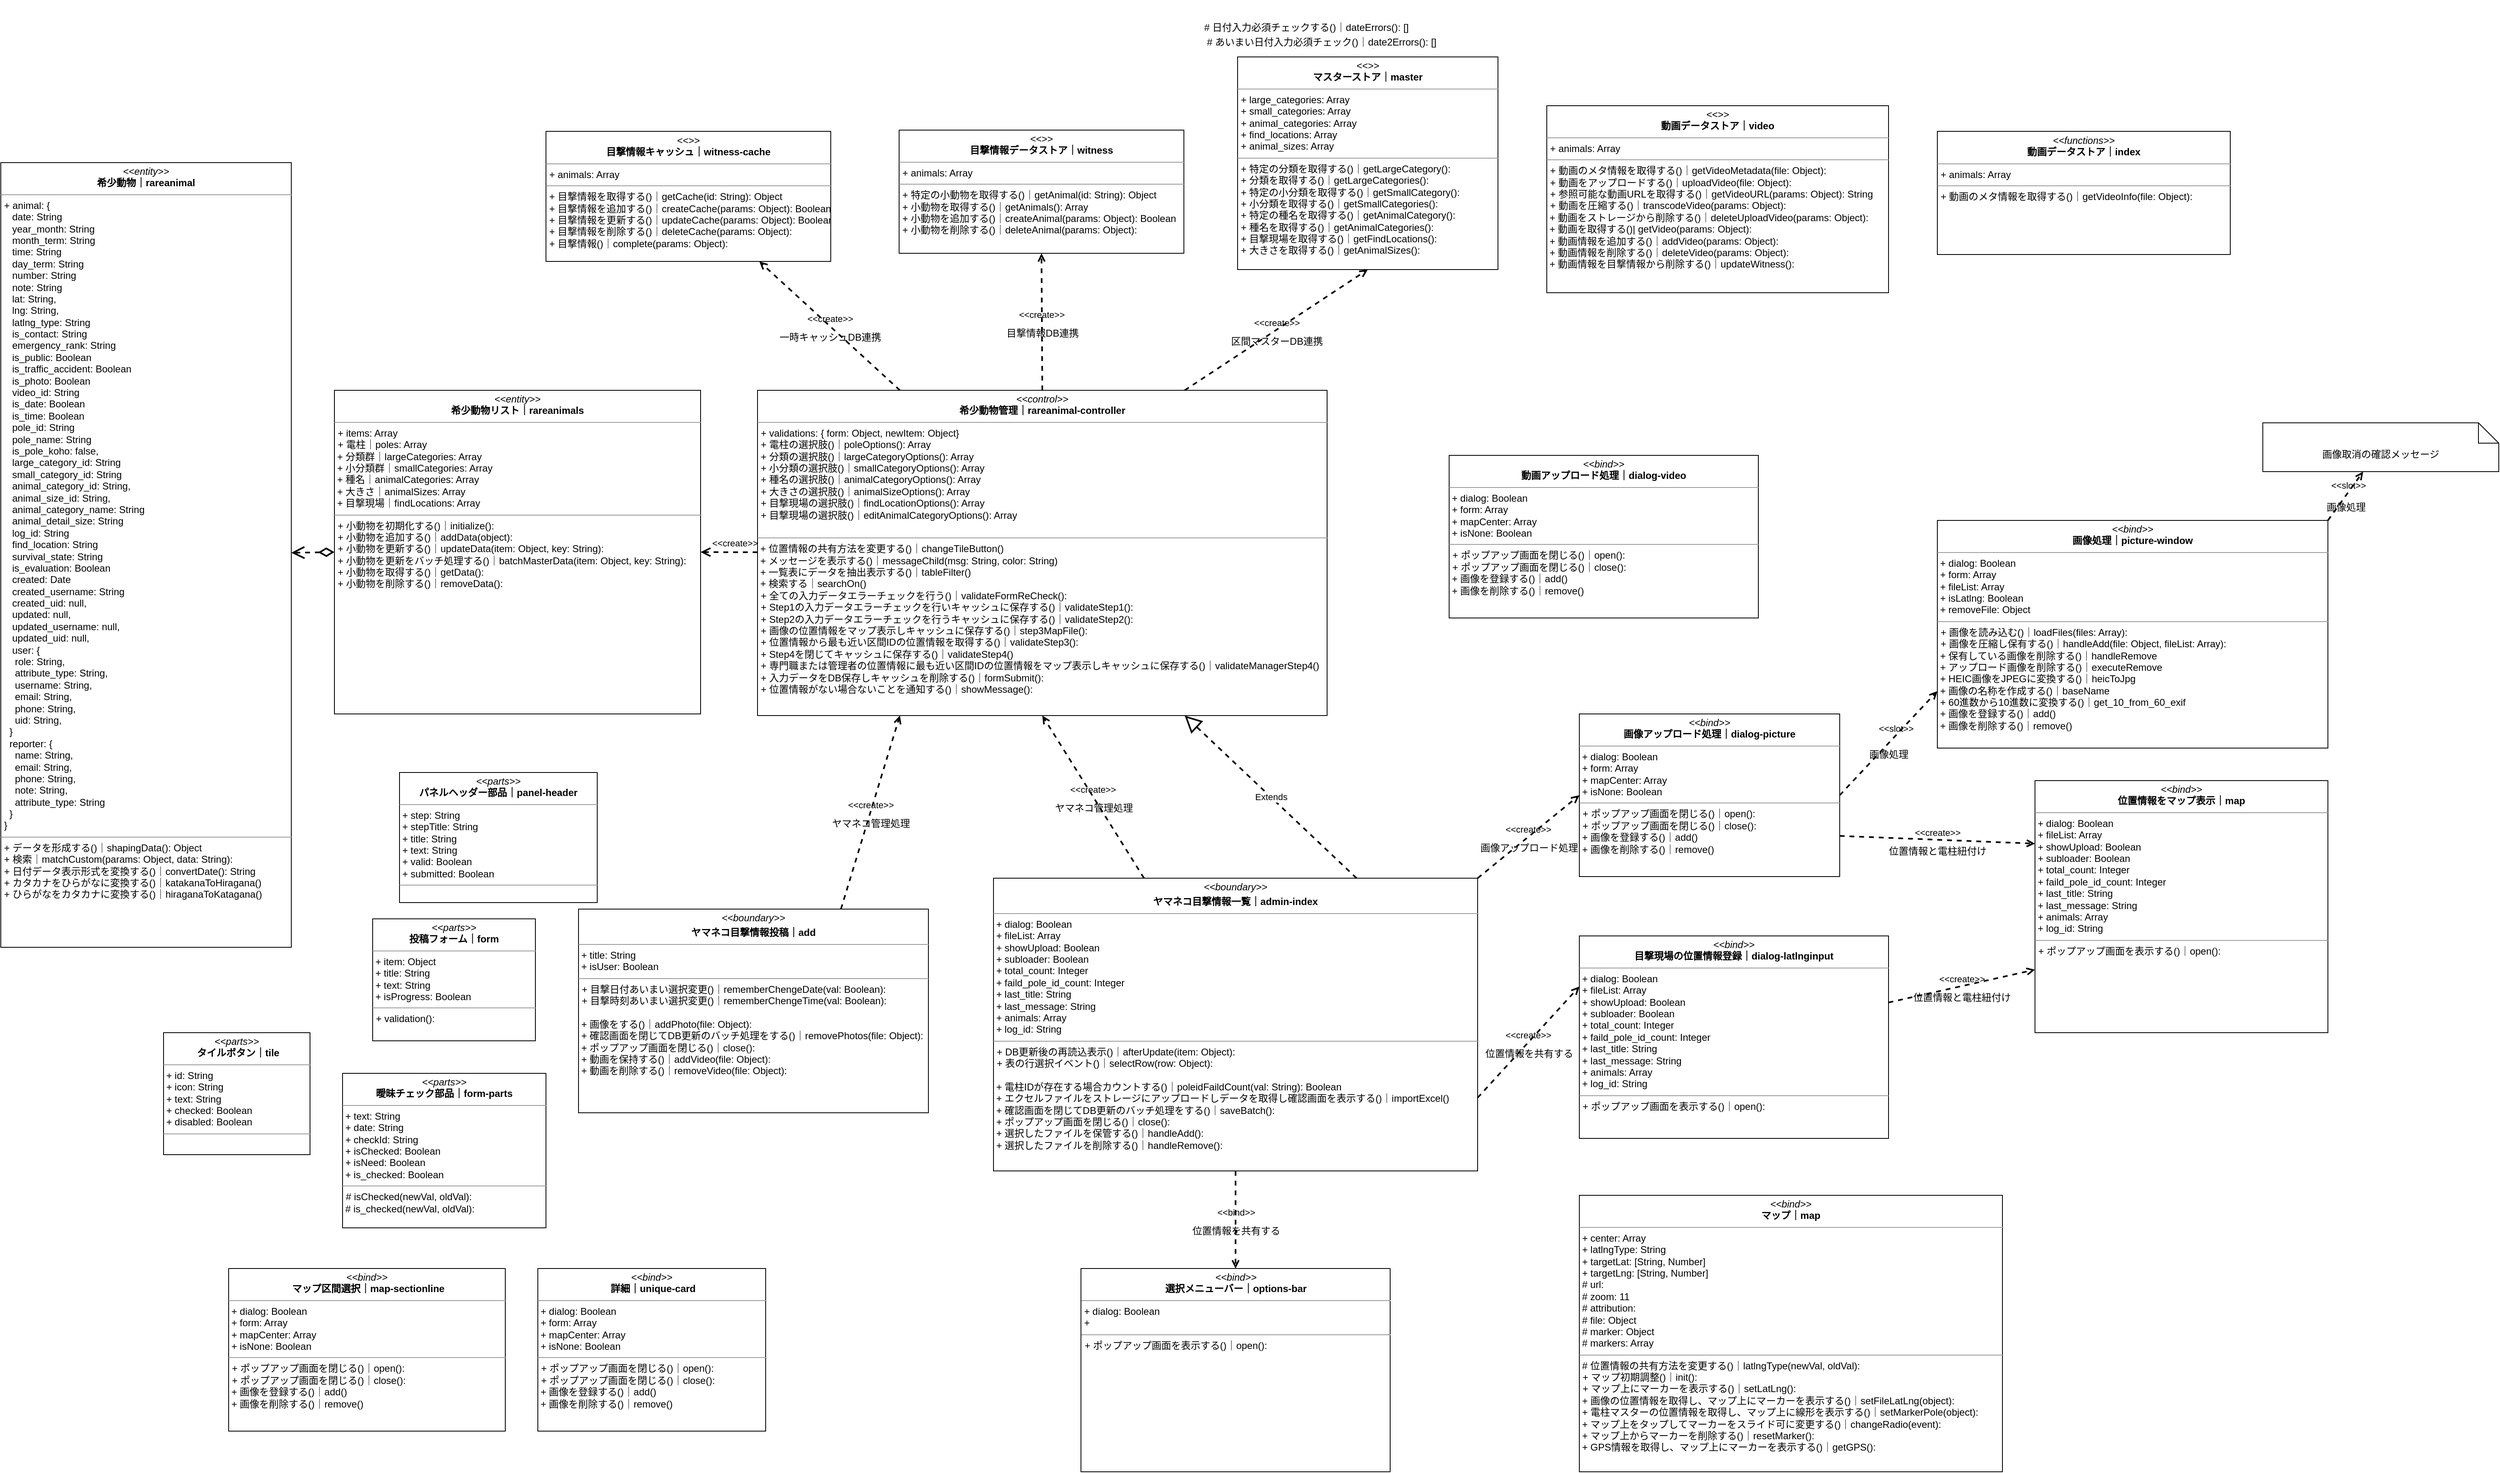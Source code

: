 <mxfile version="20.5.1" type="github">
  <diagram id="M-PPtqfPxr3iTAdyskoe" name="ページ1">
    <mxGraphModel dx="1986" dy="3708" grid="1" gridSize="10" guides="1" tooltips="1" connect="1" arrows="1" fold="1" page="1" pageScale="1" pageWidth="1654" pageHeight="1169" math="0" shadow="0">
      <root>
        <mxCell id="0" />
        <mxCell id="1" parent="0" />
        <mxCell id="A2DtMqtqLgV5lxE1PWke-1" value="&lt;p style=&quot;margin:0px;margin-top:4px;text-align:center;&quot;&gt;&lt;i&gt;&amp;lt;&amp;lt;control&amp;gt;&amp;gt;&lt;/i&gt;&lt;br&gt;&lt;b&gt;希少動物管理｜rareanimal-controller&lt;/b&gt;&lt;/p&gt;&lt;hr size=&quot;1&quot;&gt;&lt;p style=&quot;margin:0px;margin-left:4px;&quot;&gt;+ validations: { form: Object, newItem: Object}&lt;br&gt;+ 電柱の選択肢()｜poleOptions(): Array&lt;br&gt;&lt;/p&gt;&lt;p style=&quot;margin:0px;margin-left:4px;&quot;&gt;+ 分類の選択肢()｜largeCategoryOptions(): Array&lt;br&gt;&lt;/p&gt;&lt;p style=&quot;margin:0px;margin-left:4px;&quot;&gt;+ 小分類の選択肢()｜smallCategoryOptions(): Array&lt;br&gt;&lt;/p&gt;&lt;p style=&quot;margin:0px;margin-left:4px;&quot;&gt;+ 種名の選択肢()｜animalCategoryOptions(): Array&lt;br&gt;&lt;/p&gt;&lt;p style=&quot;margin:0px;margin-left:4px;&quot;&gt;+ 大きさの選択肢()｜animalSizeOptions(): Array&lt;br&gt;&lt;/p&gt;&lt;p style=&quot;margin:0px;margin-left:4px;&quot;&gt;+ 目撃現場の選択肢()｜findLocationOptions(): Array&lt;br&gt;&lt;/p&gt;&lt;p style=&quot;margin:0px;margin-left:4px;&quot;&gt;+ 目撃現場の選択肢()｜editAnimalCategoryOptions(): Array&lt;/p&gt;&lt;br&gt;&lt;div&gt;&lt;/div&gt;&lt;hr size=&quot;1&quot;&gt;&lt;p style=&quot;margin:0px;margin-left:4px;&quot;&gt;&lt;/p&gt;&amp;nbsp;&lt;span style=&quot;background-color: initial;&quot;&gt;+&amp;nbsp;&lt;/span&gt;位置情報の共有方法を変更する()｜&lt;span style=&quot;background-color: initial;&quot;&gt;changeTileButton()&lt;/span&gt;&lt;br&gt;&amp;nbsp;+ メッセージを表示する()｜&lt;span style=&quot;background-color: initial;&quot;&gt;messageChild(msg: String, color: String)&lt;/span&gt;&lt;span style=&quot;background-color: initial;&quot;&gt;&lt;br&gt;&lt;/span&gt;&amp;nbsp;+ 一覧表にデータを抽出表示する()｜&lt;span style=&quot;background-color: initial;&quot;&gt;tableFilter()&lt;br&gt;&lt;/span&gt;&lt;span style=&quot;background-color: initial;&quot;&gt;&amp;nbsp;+ 検索する｜searchOn()&lt;br&gt;&lt;/span&gt;&lt;p style=&quot;margin: 0px 0px 0px 4px;&quot;&gt;&lt;span style=&quot;background-color: initial;&quot;&gt;+ 全ての入力データエラーチェックを行う()｜validateFormReCheck():&amp;nbsp;&lt;/span&gt;&lt;/p&gt;&lt;p style=&quot;margin: 0px 0px 0px 4px;&quot;&gt;+ Step1の入力データエラーチェックを行いキャッシュに保存する()｜validateStep1():&lt;/p&gt;&lt;p style=&quot;margin: 0px 0px 0px 4px;&quot;&gt;+ Step2の入力データエラーチェックを行うキャッシュに保存する()｜validateStep2():&lt;/p&gt;&lt;p style=&quot;margin: 0px 0px 0px 4px;&quot;&gt;+ 画像の位置情報をマップ表示しキャッシュに保存する()｜step3MapFile():&lt;/p&gt;&lt;p style=&quot;margin: 0px 0px 0px 4px;&quot;&gt;+ 位置情報から最も近い区間IDの位置情報を取得する()｜validateStep3():&lt;/p&gt;&lt;p style=&quot;margin: 0px 0px 0px 4px;&quot;&gt;+ Step4を閉じてキャッシュに保存する()｜validateStep4()&lt;/p&gt;&lt;p style=&quot;margin: 0px 0px 0px 4px;&quot;&gt;+ 専門職または管理者の位置情報に最も近い区間IDの位置情報をマップ表示しキャッシュに保存する()｜validateManagerStep4()&lt;/p&gt;&lt;p style=&quot;margin: 0px 0px 0px 4px;&quot;&gt;+ 入力データをDB保存しキャッシュを削除する()｜formSubmit():&lt;/p&gt;&lt;p style=&quot;margin: 0px 0px 0px 4px;&quot;&gt;+ 位置情報がない場合ないことを通知する()｜showMessage():&amp;nbsp;&lt;/p&gt;" style="verticalAlign=top;align=left;overflow=fill;fontSize=12;fontFamily=Helvetica;html=1;" vertex="1" parent="1">
          <mxGeometry x="1110" y="-1840" width="700" height="400" as="geometry" />
        </mxCell>
        <mxCell id="A2DtMqtqLgV5lxE1PWke-3" value="&lt;p style=&quot;margin:0px;margin-top:4px;text-align:center;&quot;&gt;&lt;i&gt;&amp;lt;&amp;lt;entity&amp;gt;&amp;gt;&lt;/i&gt;&lt;br&gt;&lt;b&gt;希少動物｜rareanimal&lt;/b&gt;&lt;/p&gt;&lt;hr size=&quot;1&quot;&gt;&lt;p style=&quot;margin:0px;margin-left:4px;&quot;&gt;&lt;span style=&quot;background-color: initial;&quot;&gt;+ animal: {&amp;nbsp;&lt;/span&gt;&lt;br&gt;&lt;/p&gt;&lt;p style=&quot;margin:0px;margin-left:4px;&quot;&gt;&amp;nbsp; &amp;nbsp;date: String&lt;/p&gt;&lt;p style=&quot;margin:0px;margin-left:4px;&quot;&gt;&amp;nbsp; &amp;nbsp;year_month: String&lt;/p&gt;&lt;p style=&quot;margin:0px;margin-left:4px;&quot;&gt;&amp;nbsp; &amp;nbsp;month_term: String&lt;/p&gt;&lt;p style=&quot;margin:0px;margin-left:4px;&quot;&gt;&amp;nbsp; &amp;nbsp;time: String&lt;/p&gt;&lt;p style=&quot;margin:0px;margin-left:4px;&quot;&gt;&amp;nbsp; &amp;nbsp;day_term: String&lt;/p&gt;&lt;p style=&quot;margin:0px;margin-left:4px;&quot;&gt;&amp;nbsp; &amp;nbsp;number: String&lt;/p&gt;&lt;p style=&quot;margin:0px;margin-left:4px;&quot;&gt;&amp;nbsp; &amp;nbsp;note: String&lt;/p&gt;&lt;p style=&quot;margin:0px;margin-left:4px;&quot;&gt;&amp;nbsp; &amp;nbsp;lat: String,&lt;/p&gt;&lt;p style=&quot;margin:0px;margin-left:4px;&quot;&gt;&amp;nbsp; &amp;nbsp;lng: String,&lt;/p&gt;&lt;p style=&quot;margin:0px;margin-left:4px;&quot;&gt;&amp;nbsp; &amp;nbsp;latlng_type: String&lt;/p&gt;&lt;p style=&quot;margin:0px;margin-left:4px;&quot;&gt;&amp;nbsp; &amp;nbsp;is_contact: String&lt;/p&gt;&lt;p style=&quot;margin:0px;margin-left:4px;&quot;&gt;&amp;nbsp; &amp;nbsp;emergency_rank: String&lt;/p&gt;&lt;p style=&quot;margin:0px;margin-left:4px;&quot;&gt;&amp;nbsp; &amp;nbsp;is_public: Boolean&lt;/p&gt;&lt;p style=&quot;margin:0px;margin-left:4px;&quot;&gt;&amp;nbsp; &amp;nbsp;is_traffic_accident: Boolean&lt;/p&gt;&lt;p style=&quot;margin:0px;margin-left:4px;&quot;&gt;&amp;nbsp; &amp;nbsp;is_photo: Boolean&lt;/p&gt;&lt;p style=&quot;margin:0px;margin-left:4px;&quot;&gt;&amp;nbsp; &amp;nbsp;video_id: String&lt;/p&gt;&lt;p style=&quot;margin:0px;margin-left:4px;&quot;&gt;&amp;nbsp; &amp;nbsp;is_date: Boolean&lt;/p&gt;&lt;p style=&quot;margin:0px;margin-left:4px;&quot;&gt;&amp;nbsp; &amp;nbsp;is_time: Boolean&lt;/p&gt;&lt;p style=&quot;margin:0px;margin-left:4px;&quot;&gt;&amp;nbsp; &amp;nbsp;pole_id: String&lt;/p&gt;&lt;p style=&quot;margin:0px;margin-left:4px;&quot;&gt;&amp;nbsp; &amp;nbsp;pole_name: String&lt;/p&gt;&lt;p style=&quot;margin:0px;margin-left:4px;&quot;&gt;&amp;nbsp; &amp;nbsp;is_pole_koho: false,&lt;/p&gt;&lt;p style=&quot;margin:0px;margin-left:4px;&quot;&gt;&amp;nbsp; &amp;nbsp;large_category_id: String&lt;/p&gt;&lt;p style=&quot;margin:0px;margin-left:4px;&quot;&gt;&amp;nbsp; &amp;nbsp;small_category_id: String&lt;/p&gt;&lt;p style=&quot;margin:0px;margin-left:4px;&quot;&gt;&amp;nbsp; &amp;nbsp;animal_category_id: String,&lt;/p&gt;&lt;p style=&quot;margin:0px;margin-left:4px;&quot;&gt;&amp;nbsp; &amp;nbsp;animal_size_id: String,&lt;/p&gt;&lt;p style=&quot;margin:0px;margin-left:4px;&quot;&gt;&amp;nbsp; &amp;nbsp;animal_category_name: String&lt;/p&gt;&lt;p style=&quot;margin:0px;margin-left:4px;&quot;&gt;&amp;nbsp; &amp;nbsp;animal_detail_size: String&lt;/p&gt;&lt;p style=&quot;margin:0px;margin-left:4px;&quot;&gt;&amp;nbsp; &amp;nbsp;log_id: String&lt;/p&gt;&lt;p style=&quot;margin:0px;margin-left:4px;&quot;&gt;&amp;nbsp; &amp;nbsp;find_location: String&lt;/p&gt;&lt;p style=&quot;margin:0px;margin-left:4px;&quot;&gt;&amp;nbsp; &amp;nbsp;survival_state: String&lt;/p&gt;&lt;p style=&quot;margin:0px;margin-left:4px;&quot;&gt;&amp;nbsp; &amp;nbsp;is_evaluation: Boolean&lt;/p&gt;&lt;p style=&quot;margin:0px;margin-left:4px;&quot;&gt;&amp;nbsp; &amp;nbsp;created: Date&lt;/p&gt;&lt;p style=&quot;margin:0px;margin-left:4px;&quot;&gt;&amp;nbsp; &amp;nbsp;created_username: String&lt;/p&gt;&lt;p style=&quot;margin:0px;margin-left:4px;&quot;&gt;&amp;nbsp; &amp;nbsp;created_uid: null,&lt;/p&gt;&lt;p style=&quot;margin:0px;margin-left:4px;&quot;&gt;&amp;nbsp; &amp;nbsp;updated: null,&lt;/p&gt;&lt;p style=&quot;margin:0px;margin-left:4px;&quot;&gt;&amp;nbsp; &amp;nbsp;updated_username: null,&lt;/p&gt;&lt;p style=&quot;margin:0px;margin-left:4px;&quot;&gt;&amp;nbsp; &amp;nbsp;updated_uid: null,&lt;/p&gt;&lt;p style=&quot;margin:0px;margin-left:4px;&quot;&gt;&amp;nbsp; &amp;nbsp;user: {&lt;/p&gt;&lt;p style=&quot;margin:0px;margin-left:4px;&quot;&gt;&amp;nbsp; &amp;nbsp; role: String,&lt;/p&gt;&lt;p style=&quot;margin:0px;margin-left:4px;&quot;&gt;&amp;nbsp; &amp;nbsp; attribute_type: String,&lt;/p&gt;&lt;p style=&quot;margin:0px;margin-left:4px;&quot;&gt;&amp;nbsp; &amp;nbsp; username: String,&lt;/p&gt;&lt;p style=&quot;margin:0px;margin-left:4px;&quot;&gt;&amp;nbsp; &amp;nbsp; email: String,&lt;/p&gt;&lt;p style=&quot;margin:0px;margin-left:4px;&quot;&gt;&amp;nbsp; &amp;nbsp; phone: String,&lt;/p&gt;&lt;p style=&quot;margin:0px;margin-left:4px;&quot;&gt;&amp;nbsp; &amp;nbsp; uid: String,&lt;/p&gt;&lt;p style=&quot;margin:0px;margin-left:4px;&quot;&gt;&amp;nbsp; }&lt;/p&gt;&lt;p style=&quot;margin:0px;margin-left:4px;&quot;&gt;&amp;nbsp; reporter: {&lt;/p&gt;&lt;p style=&quot;margin:0px;margin-left:4px;&quot;&gt;&amp;nbsp; &amp;nbsp; name: String,&lt;/p&gt;&lt;p style=&quot;margin:0px;margin-left:4px;&quot;&gt;&amp;nbsp; &amp;nbsp; email: String,&lt;/p&gt;&lt;p style=&quot;margin:0px;margin-left:4px;&quot;&gt;&amp;nbsp; &amp;nbsp; phone: String,&lt;/p&gt;&lt;p style=&quot;margin:0px;margin-left:4px;&quot;&gt;&amp;nbsp; &amp;nbsp; note: String,&lt;/p&gt;&lt;p style=&quot;margin:0px;margin-left:4px;&quot;&gt;&amp;nbsp; &amp;nbsp; attribute_type: String&lt;/p&gt;&lt;p style=&quot;margin:0px;margin-left:4px;&quot;&gt;&amp;nbsp; }&lt;/p&gt;&lt;p style=&quot;margin:0px;margin-left:4px;&quot;&gt;}&lt;/p&gt;&lt;hr size=&quot;1&quot;&gt;&lt;p style=&quot;margin: 0px 0px 0px 4px;&quot;&gt;+ データを形成する()｜shapingData(): Object&lt;br&gt;&lt;/p&gt;&lt;p style=&quot;margin: 0px 0px 0px 4px;&quot;&gt;+ 検索｜matchCustom(params: Object, data: String):&amp;nbsp;&lt;/p&gt;&lt;p style=&quot;margin: 0px 0px 0px 4px;&quot;&gt;+ 日付データ表示形式を変換する()｜convertDate(): String&lt;br&gt;&lt;/p&gt;&lt;p style=&quot;margin: 0px 0px 0px 4px;&quot;&gt;+ カタカナをひらがなに変換する()｜katakanaToHiragana()&lt;/p&gt;&lt;p style=&quot;margin: 0px 0px 0px 4px;&quot;&gt;+ ひらがなをカタカナ&lt;span style=&quot;background-color: initial;&quot;&gt;に変換する()｜hiraganaToKatagana()&lt;/span&gt;&lt;/p&gt;" style="verticalAlign=top;align=left;overflow=fill;fontSize=12;fontFamily=Helvetica;html=1;" vertex="1" parent="1">
          <mxGeometry x="180" y="-2120" width="357" height="965" as="geometry" />
        </mxCell>
        <mxCell id="A2DtMqtqLgV5lxE1PWke-6" value="&lt;p style=&quot;margin:0px;margin-top:4px;text-align:center;&quot;&gt;&lt;i&gt;&amp;lt;&amp;lt;boundary&amp;gt;&amp;gt;&lt;/i&gt;&lt;b&gt;&lt;br&gt;&lt;/b&gt;&lt;/p&gt;&lt;p style=&quot;margin:0px;margin-top:4px;text-align:center;&quot;&gt;&lt;b&gt;ヤマネコ目撃情報一覧｜admin-index&lt;/b&gt;&lt;/p&gt;&lt;hr size=&quot;1&quot;&gt;&lt;div&gt;&amp;nbsp;+ dialog: Boolean&lt;/div&gt;&lt;div&gt;&amp;nbsp;+ fileList: Array&amp;nbsp;&lt;/div&gt;&lt;div&gt;&amp;nbsp;+ showUpload: Boolean&lt;/div&gt;&lt;div&gt;&amp;nbsp;+ subloader: Boolean&lt;/div&gt;&lt;div&gt;&amp;nbsp;+ total_count: Integer&lt;/div&gt;&lt;div&gt;&amp;nbsp;+ faild_pole_id_count: Integer&lt;/div&gt;&lt;div&gt;&amp;nbsp;+ last_title: String&lt;/div&gt;&lt;div&gt;&amp;nbsp;+ last_message: String&lt;/div&gt;&lt;div&gt;&amp;nbsp;+ animals: Array&lt;/div&gt;&lt;div&gt;&amp;nbsp;+ log_id: String&lt;/div&gt;&lt;hr size=&quot;1&quot;&gt;&lt;p style=&quot;margin:0px;margin-left:4px;&quot;&gt;+ DB更新後の再読込表示()｜afterUpdate(item: Object):&amp;nbsp;&lt;span style=&quot;background-color: initial;&quot;&gt;&lt;br&gt;&lt;/span&gt;&lt;/p&gt;&lt;p style=&quot;margin:0px;margin-left:4px;&quot;&gt;+ 表の行選択イベント()｜selectRow(row: Object):&amp;nbsp;&lt;br&gt;&lt;/p&gt;&lt;p style=&quot;margin:0px;margin-left:4px;&quot;&gt;&lt;/p&gt;&lt;br&gt;&amp;nbsp;+&amp;nbsp;電柱IDが存在する場合カウントする()｜poleidFaildCount(val: String): Boolean&lt;br&gt;&amp;nbsp;+ エクセルファイルをストレージにアップロードしデータを取得し確認画面を表示する()｜importExcel()&lt;br&gt;&amp;nbsp;+ 確認画面を閉じてDB更新のバッチ処理をする()｜saveBatch():&amp;nbsp;&lt;br&gt;&amp;nbsp;+ ポップアップ画面を閉じる()｜close():&amp;nbsp;&lt;br&gt;&amp;nbsp;+ 選択したファイルを保管する()｜handleAdd():&amp;nbsp;&lt;br&gt;&amp;nbsp;+ 選択したファイルを削除する()｜handleRemove():&amp;nbsp;" style="verticalAlign=top;align=left;overflow=fill;fontSize=12;fontFamily=Helvetica;html=1;" vertex="1" parent="1">
          <mxGeometry x="1400" y="-1240" width="595" height="360" as="geometry" />
        </mxCell>
        <mxCell id="A2DtMqtqLgV5lxE1PWke-10" value="&amp;lt;&amp;lt;create&amp;gt;&amp;gt;" style="endArrow=open;startArrow=none;endFill=0;startFill=0;endSize=8;html=1;verticalAlign=bottom;dashed=1;labelBackgroundColor=none;rounded=0;fontColor=#000000;sourcePerimeterSpacing=0;targetPerimeterSpacing=0;strokeWidth=2;jumpSize=6;entryX=1;entryY=0.5;entryDx=0;entryDy=0;" edge="1" parent="1" source="A2DtMqtqLgV5lxE1PWke-1" target="A2DtMqtqLgV5lxE1PWke-12">
          <mxGeometry x="-0.189" y="-2" width="160" relative="1" as="geometry">
            <mxPoint x="-160" y="-1240" as="sourcePoint" />
            <mxPoint x="-230" y="-1240" as="targetPoint" />
            <mxPoint as="offset" />
          </mxGeometry>
        </mxCell>
        <mxCell id="A2DtMqtqLgV5lxE1PWke-11" value="1" style="endArrow=open;html=1;endSize=12;startArrow=diamondThin;startSize=14;startFill=0;align=left;verticalAlign=bottom;rounded=0;dashed=1;fontColor=#000000;sourcePerimeterSpacing=0;targetPerimeterSpacing=0;strokeWidth=2;jumpSize=6;exitX=0;exitY=0.5;exitDx=0;exitDy=0;" edge="1" parent="1" source="A2DtMqtqLgV5lxE1PWke-12" target="A2DtMqtqLgV5lxE1PWke-3">
          <mxGeometry x="-1" y="3" relative="1" as="geometry">
            <mxPoint x="-130" y="-1740" as="sourcePoint" />
            <mxPoint x="-120" y="-1830" as="targetPoint" />
          </mxGeometry>
        </mxCell>
        <mxCell id="A2DtMqtqLgV5lxE1PWke-12" value="&lt;p style=&quot;margin:0px;margin-top:4px;text-align:center;&quot;&gt;&lt;i&gt;&amp;lt;&amp;lt;entity&amp;gt;&amp;gt;&lt;/i&gt;&lt;br&gt;&lt;b&gt;希少動物&lt;/b&gt;&lt;b&gt;リスト｜rareanimals&lt;/b&gt;&lt;br&gt;&lt;/p&gt;&lt;hr size=&quot;1&quot;&gt;&lt;p style=&quot;margin:0px;margin-left:4px;&quot;&gt;+ items: Array&lt;/p&gt;&lt;p style=&quot;margin:0px;margin-left:4px;&quot;&gt;+ 電柱｜poles: Array&lt;/p&gt;&lt;div style=&quot;&quot;&gt;&lt;div&gt;&amp;nbsp;+ 分類群｜largeCategories: Array&lt;/div&gt;&lt;div&gt;&amp;nbsp;+ 小分類群｜smallCategories: Array&lt;/div&gt;&lt;div&gt;&amp;nbsp;+ 種名｜animalCategories: Array&lt;/div&gt;&lt;div&gt;&amp;nbsp;+ 大きさ｜animalSizes: Array&lt;/div&gt;&lt;div&gt;&amp;nbsp;+ 目撃現場｜findLocations: Array&lt;/div&gt;&lt;/div&gt;&lt;hr size=&quot;1&quot;&gt;&lt;p style=&quot;margin:0px;margin-left:4px;&quot;&gt;+ 小動物を初期化する()｜initialize():&amp;nbsp;&lt;/p&gt;&lt;p style=&quot;margin:0px;margin-left:4px;&quot;&gt;+ 小動物を追加する()｜addData(object):&amp;nbsp;&lt;br&gt;&lt;/p&gt;&lt;p style=&quot;margin:0px;margin-left:4px;&quot;&gt;+ 小動物を更新する()｜updateData(item: Object, key: String):&amp;nbsp;&lt;br&gt;&lt;/p&gt;&lt;p style=&quot;margin:0px;margin-left:4px;&quot;&gt;+ 小動物を更新をバッチ処理する()｜batchMasterData(item: Object, key: String):&amp;nbsp;&lt;br&gt;&lt;/p&gt;&lt;p style=&quot;margin:0px;margin-left:4px;&quot;&gt;+ 小動物を取得する()｜getData():&lt;/p&gt;&lt;p style=&quot;margin:0px;margin-left:4px;&quot;&gt;+ 小動物を削除する()｜removeData():&lt;br&gt;&lt;/p&gt;" style="verticalAlign=top;align=left;overflow=fill;fontSize=12;fontFamily=Helvetica;html=1;fontColor=#000000;" vertex="1" parent="1">
          <mxGeometry x="590" y="-1840" width="450" height="398" as="geometry" />
        </mxCell>
        <mxCell id="A2DtMqtqLgV5lxE1PWke-13" value="&amp;lt;&amp;lt;create&amp;gt;&amp;gt;" style="endArrow=open;html=1;rounded=0;align=center;verticalAlign=bottom;dashed=1;endFill=0;labelBackgroundColor=none;fontColor=#000000;startSize=22;endSize=6;sourcePerimeterSpacing=0;targetPerimeterSpacing=0;strokeWidth=2;jumpSize=6;entryX=0.5;entryY=1;entryDx=0;entryDy=0;" edge="1" parent="1" source="A2DtMqtqLgV5lxE1PWke-6" target="A2DtMqtqLgV5lxE1PWke-1">
          <mxGeometry relative="1" as="geometry">
            <mxPoint x="990" y="-1380" as="sourcePoint" />
            <mxPoint x="1150" y="-1380" as="targetPoint" />
          </mxGeometry>
        </mxCell>
        <mxCell id="A2DtMqtqLgV5lxE1PWke-14" value="ヤマネコ管理処理" style="resizable=0;html=1;align=center;verticalAlign=top;labelBackgroundColor=none;fontColor=#000000;" connectable="0" vertex="1" parent="A2DtMqtqLgV5lxE1PWke-13">
          <mxGeometry relative="1" as="geometry" />
        </mxCell>
        <mxCell id="A2DtMqtqLgV5lxE1PWke-15" value="Extends" style="endArrow=block;endSize=16;endFill=0;html=1;rounded=0;dashed=1;fontColor=#000000;sourcePerimeterSpacing=0;targetPerimeterSpacing=0;strokeWidth=2;jumpSize=6;entryX=0.75;entryY=1;entryDx=0;entryDy=0;exitX=0.75;exitY=0;exitDx=0;exitDy=0;" edge="1" parent="1" source="A2DtMqtqLgV5lxE1PWke-6" target="A2DtMqtqLgV5lxE1PWke-1">
          <mxGeometry width="160" relative="1" as="geometry">
            <mxPoint x="1290" y="-1360" as="sourcePoint" />
            <mxPoint x="1290" y="-1430" as="targetPoint" />
          </mxGeometry>
        </mxCell>
        <mxCell id="A2DtMqtqLgV5lxE1PWke-16" value="&lt;p style=&quot;margin:0px;margin-top:4px;text-align:center;&quot;&gt;&lt;i&gt;&amp;lt;&amp;lt;&amp;gt;&amp;gt;&lt;/i&gt;&lt;br&gt;&lt;b&gt;目撃情報データストア｜witness&lt;/b&gt;&lt;br&gt;&lt;/p&gt;&lt;hr size=&quot;1&quot;&gt;&lt;p style=&quot;margin:0px;margin-left:4px;&quot;&gt;+ animals: Array&lt;/p&gt;&lt;hr size=&quot;1&quot;&gt;&lt;p style=&quot;margin:0px;margin-left:4px;&quot;&gt;&lt;span style=&quot;background-color: initial;&quot;&gt;+ 特定の小動物を取得する()｜getAnimal(id: String): Object&lt;/span&gt;&lt;br&gt;&lt;/p&gt;&lt;p style=&quot;margin:0px;margin-left:4px;&quot;&gt;+ 小動物を取得する()｜getAnimals(): Array&lt;span style=&quot;background-color: initial;&quot;&gt;&lt;br&gt;&lt;/span&gt;&lt;/p&gt;&lt;p style=&quot;margin:0px;margin-left:4px;&quot;&gt;+ 小動物を追加する()｜createAnimal(params: Object): Boolean&lt;br&gt;&lt;/p&gt;&lt;p style=&quot;margin:0px;margin-left:4px;&quot;&gt;+ 小動物を削除する()｜deleteAnimal(params: Object):&lt;br&gt;&lt;/p&gt;" style="verticalAlign=top;align=left;overflow=fill;fontSize=12;fontFamily=Helvetica;html=1;fontColor=#000000;" vertex="1" parent="1">
          <mxGeometry x="1284" y="-2160" width="350" height="151.5" as="geometry" />
        </mxCell>
        <mxCell id="A2DtMqtqLgV5lxE1PWke-18" value="&amp;lt;&amp;lt;create&amp;gt;&amp;gt;" style="endArrow=open;html=1;rounded=0;align=center;verticalAlign=bottom;dashed=1;endFill=0;labelBackgroundColor=none;fontColor=#000000;startSize=22;endSize=6;sourcePerimeterSpacing=0;targetPerimeterSpacing=0;strokeWidth=2;jumpSize=6;exitX=0.25;exitY=0;exitDx=0;exitDy=0;" edge="1" parent="1" source="A2DtMqtqLgV5lxE1PWke-1" target="A2DtMqtqLgV5lxE1PWke-55">
          <mxGeometry relative="1" as="geometry">
            <mxPoint x="730" y="-1930" as="sourcePoint" />
            <mxPoint x="1355" y="-2158.5" as="targetPoint" />
          </mxGeometry>
        </mxCell>
        <mxCell id="A2DtMqtqLgV5lxE1PWke-19" value="一時キャッシュDB連携" style="resizable=0;html=1;align=center;verticalAlign=top;labelBackgroundColor=none;fontColor=#000000;" connectable="0" vertex="1" parent="A2DtMqtqLgV5lxE1PWke-18">
          <mxGeometry relative="1" as="geometry" />
        </mxCell>
        <mxCell id="A2DtMqtqLgV5lxE1PWke-20" value="&amp;lt;&amp;lt;create&amp;gt;&amp;gt;" style="endArrow=open;html=1;rounded=0;align=center;verticalAlign=bottom;dashed=1;endFill=0;labelBackgroundColor=none;fontColor=#000000;startSize=22;endSize=6;sourcePerimeterSpacing=0;targetPerimeterSpacing=0;strokeWidth=2;jumpSize=6;entryX=0.5;entryY=1;entryDx=0;entryDy=0;exitX=0.5;exitY=0;exitDx=0;exitDy=0;" edge="1" parent="1" source="A2DtMqtqLgV5lxE1PWke-1" target="A2DtMqtqLgV5lxE1PWke-16">
          <mxGeometry relative="1" as="geometry">
            <mxPoint x="650" y="-1930" as="sourcePoint" />
            <mxPoint x="1470" y="-2175" as="targetPoint" />
          </mxGeometry>
        </mxCell>
        <mxCell id="A2DtMqtqLgV5lxE1PWke-21" value="目撃情報DB連携" style="resizable=0;html=1;align=center;verticalAlign=top;labelBackgroundColor=none;fontColor=#000000;" connectable="0" vertex="1" parent="A2DtMqtqLgV5lxE1PWke-20">
          <mxGeometry relative="1" as="geometry" />
        </mxCell>
        <mxCell id="A2DtMqtqLgV5lxE1PWke-22" value="&lt;h1&gt;&lt;span style=&quot;font-size: 12px; font-weight: 400;&quot;&gt;#&amp;nbsp;&lt;/span&gt;&lt;span style=&quot;font-size: 12px; font-weight: 400; background-color: initial;&quot;&gt;日付入力必須チェックする()｜&lt;/span&gt;&lt;span style=&quot;font-size: 12px; font-weight: 400; background-color: initial;&quot;&gt;dateErrors(): []&lt;/span&gt;&lt;br style=&quot;font-size: 12px; font-weight: 400;&quot;&gt;&lt;div style=&quot;font-size: 12px; font-weight: 400;&quot;&gt;&lt;div&gt;&amp;nbsp;#&amp;nbsp;あいまい日付入力&lt;span style=&quot;background-color: initial;&quot;&gt;必須&lt;/span&gt;&lt;span style=&quot;background-color: initial;&quot;&gt;チェック()｜&lt;/span&gt;&lt;span style=&quot;background-color: initial;&quot;&gt;date2Errors(): []&lt;/span&gt;&lt;/div&gt;&lt;div&gt;&amp;nbsp;#&amp;nbsp;あいまい日付月&lt;span style=&quot;background-color: initial;&quot;&gt;選択&lt;/span&gt;&lt;span style=&quot;background-color: initial;&quot;&gt;必須&lt;/span&gt;&lt;span style=&quot;background-color: initial;&quot;&gt;チェック()｜&lt;/span&gt;&lt;span style=&quot;background-color: initial;&quot;&gt;radioDayErrors(): []&lt;/span&gt;&lt;/div&gt;&lt;div&gt;&amp;nbsp;#&amp;nbsp;あいまい時刻時間帯選択&lt;span style=&quot;background-color: initial;&quot;&gt;必須&lt;/span&gt;&lt;span style=&quot;background-color: initial;&quot;&gt;チェック()｜&lt;/span&gt;&lt;span style=&quot;background-color: initial;&quot;&gt;radioTimeErrors(): []&lt;/span&gt;&lt;/div&gt;&lt;div&gt;&amp;nbsp;#&amp;nbsp;目撃状態選択&lt;span style=&quot;background-color: initial;&quot;&gt;必須&lt;/span&gt;&lt;span style=&quot;background-color: initial;&quot;&gt;チェック()｜&lt;/span&gt;&lt;span style=&quot;background-color: initial;&quot;&gt;radioErrors(): []&lt;/span&gt;&lt;/div&gt;&lt;div&gt;&amp;nbsp;#&amp;nbsp;目撃場所選択&lt;span style=&quot;background-color: initial;&quot;&gt;必須&lt;/span&gt;&lt;span style=&quot;background-color: initial;&quot;&gt;チェック()&lt;/span&gt;&lt;span style=&quot;background-color: initial;&quot;&gt;｜&lt;/span&gt;&lt;span style=&quot;background-color: initial;&quot;&gt;&amp;nbsp;&lt;/span&gt;&lt;span style=&quot;background-color: initial;&quot;&gt;radioFindLocationErrors(): []&lt;/span&gt;&lt;/div&gt;&lt;div&gt;&amp;nbsp;#&amp;nbsp;種名入力&lt;span style=&quot;background-color: initial;&quot;&gt;必須&lt;/span&gt;&lt;span style=&quot;background-color: initial;&quot;&gt;チェック()&lt;/span&gt;&lt;span style=&quot;background-color: initial;&quot;&gt;｜&lt;/span&gt;&lt;span style=&quot;background-color: initial;&quot;&gt;categorynameErrors(): []&lt;/span&gt;&lt;/div&gt;&lt;div&gt;&amp;nbsp;#&amp;nbsp;メールアドレス形式チェック()&lt;span style=&quot;background-color: initial;&quot;&gt;｜&lt;/span&gt;&lt;span style=&quot;background-color: initial;&quot;&gt;emailErrors(): []&lt;/span&gt;&lt;/div&gt;&lt;div&gt;&amp;nbsp;#&amp;nbsp;新規の分類群の選択&lt;span style=&quot;background-color: initial;&quot;&gt;必須&lt;/span&gt;&lt;span style=&quot;background-color: initial;&quot;&gt;チェック()&lt;/span&gt;&lt;span style=&quot;background-color: initial;&quot;&gt;｜&lt;/span&gt;&lt;span style=&quot;background-color: initial;&quot;&gt;newLargeCategoryErrors&lt;/span&gt;&lt;span style=&quot;background-color: initial;&quot;&gt;(): []&lt;/span&gt;&lt;/div&gt;&lt;div&gt;&amp;nbsp;#&amp;nbsp;新規の小分類群の選択&lt;span style=&quot;background-color: initial;&quot;&gt;必須&lt;/span&gt;&lt;span style=&quot;background-color: initial;&quot;&gt;チェック()&lt;/span&gt;&lt;span style=&quot;background-color: initial;&quot;&gt;｜&lt;/span&gt;&lt;span style=&quot;background-color: initial;&quot;&gt;newSmallCategoryErrors(): []&lt;/span&gt;&lt;/div&gt;&lt;div&gt;&amp;nbsp;#&amp;nbsp;新規の種名の選択&lt;span style=&quot;background-color: initial;&quot;&gt;必須&lt;/span&gt;&lt;span style=&quot;background-color: initial;&quot;&gt;チェック()&lt;/span&gt;&lt;span style=&quot;background-color: initial;&quot;&gt;｜&lt;/span&gt;&lt;span style=&quot;background-color: initial;&quot;&gt;newAnimalCategoryErrors(): []&lt;/span&gt;&lt;/div&gt;&lt;div&gt;&lt;br&gt;&lt;/div&gt;&lt;div&gt;&amp;nbsp;#&amp;nbsp;編集の小分類群で大きさの選択肢を取得する()&lt;span style=&quot;background-color: initial;&quot;&gt;｜&lt;/span&gt;&lt;span style=&quot;background-color: initial;&quot;&gt;editAanimalSizes(): []&lt;/span&gt;&lt;/div&gt;&lt;div&gt;&lt;br&gt;&lt;/div&gt;&lt;div&gt;&lt;b&gt;&amp;nbsp;# 分類群の選択肢を取得()&lt;span style=&quot;background-color: initial;&quot;&gt;｜&lt;/span&gt;&lt;span style=&quot;background-color: initial;&quot;&gt;newLargeCategories(): []&lt;/span&gt;&lt;/b&gt;&lt;/div&gt;&lt;div&gt;&lt;br&gt;&lt;/div&gt;&lt;div&gt;&lt;span style=&quot;background-color: initial;&quot;&gt;&amp;nbsp;&lt;/span&gt;#&lt;span style=&quot;background-color: initial;&quot;&gt;&amp;nbsp;新規の分類群で小分類群の選択肢を取得する()&lt;/span&gt;&lt;span style=&quot;background-color: initial;&quot;&gt;｜&lt;/span&gt;&lt;span style=&quot;background-color: initial;&quot;&gt;newFilterSmallCategories(): []&lt;br&gt;&lt;/span&gt;&lt;/div&gt;&lt;div&gt;&lt;span style=&quot;background-color: initial;&quot;&gt;&amp;nbsp;&lt;/span&gt;#&lt;span style=&quot;background-color: initial;&quot;&gt;&amp;nbsp;新規の分類群と&lt;/span&gt;&lt;span style=&quot;background-color: initial;&quot;&gt;小分類群で種名の選択肢を取得する()&lt;/span&gt;&lt;span style=&quot;background-color: initial;&quot;&gt;｜&lt;/span&gt;&lt;span style=&quot;background-color: initial;&quot;&gt;newFilterAnimalCategories(): []&lt;/span&gt;&lt;/div&gt;&lt;/div&gt;&lt;span style=&quot;font-size: 12px; font-weight: 400; background-color: initial;&quot;&gt;&amp;nbsp;+&amp;nbsp;&lt;/span&gt;&lt;span style=&quot;font-size: 12px; font-weight: 400;&quot;&gt;位置情報の共有方法を変更する()｜&lt;/span&gt;&lt;span style=&quot;font-size: 12px; font-weight: 400; background-color: initial;&quot;&gt;changeTileButton()&lt;/span&gt;&lt;br style=&quot;font-size: 12px; font-weight: 400;&quot;&gt;&lt;span style=&quot;font-size: 12px; font-weight: 400;&quot;&gt;&amp;nbsp;+ 位置情報を更新する()｜&lt;/span&gt;&lt;span style=&quot;font-size: 12px; font-weight: 400; background-color: initial;&quot;&gt;&amp;nbsp;childLatlng()&lt;br&gt;&lt;/span&gt;&lt;span style=&quot;font-size: 12px; font-weight: 400;&quot;&gt;&amp;nbsp;+ メッセージを表示する()｜&lt;/span&gt;&lt;span style=&quot;font-size: 12px; font-weight: 400; background-color: initial;&quot;&gt;messageChild(msg: String, color: String)&lt;br&gt;&lt;/span&gt;&lt;span style=&quot;font-size: 12px; font-weight: 400;&quot;&gt;&amp;nbsp;+ 位置情報を初期化する()｜&lt;/span&gt;&lt;span style=&quot;font-size: 12px; font-weight: 400; background-color: initial;&quot;&gt;resetLatlng()&lt;/span&gt;&lt;br&gt;&lt;/h1&gt;" style="text;html=1;strokeColor=none;fillColor=none;spacing=5;spacingTop=-20;whiteSpace=wrap;overflow=hidden;rounded=0;fontColor=#000000;" vertex="1" parent="1">
          <mxGeometry x="1654" y="-2310" width="420" height="50" as="geometry" />
        </mxCell>
        <mxCell id="A2DtMqtqLgV5lxE1PWke-23" value="&lt;p style=&quot;margin:0px;margin-top:4px;text-align:center;&quot;&gt;&lt;i&gt;&amp;lt;&amp;lt;&amp;gt;&amp;gt;&lt;/i&gt;&lt;br&gt;&lt;b&gt;マスターストア｜master&lt;/b&gt;&lt;br&gt;&lt;/p&gt;&lt;hr size=&quot;1&quot;&gt;&lt;p style=&quot;margin:0px;margin-left:4px;&quot;&gt;+ large_categories: Array&lt;/p&gt;&lt;p style=&quot;margin:0px;margin-left:4px;&quot;&gt;+ small_categories: Array&lt;br&gt;&lt;/p&gt;&lt;p style=&quot;margin:0px;margin-left:4px;&quot;&gt;+ animal_categories: Array&lt;br&gt;&lt;/p&gt;&lt;p style=&quot;margin:0px;margin-left:4px;&quot;&gt;+ find_locations: Array&lt;br&gt;&lt;/p&gt;&lt;p style=&quot;margin:0px;margin-left:4px;&quot;&gt;+ animal_sizes: Array&lt;br&gt;&lt;/p&gt;&lt;hr size=&quot;1&quot;&gt;&lt;p style=&quot;margin:0px;margin-left:4px;&quot;&gt;+ 特定の分類を取得する()｜getLargeCategory():&lt;span style=&quot;background-color: initial;&quot;&gt;&lt;br&gt;&lt;/span&gt;&lt;/p&gt;&lt;p style=&quot;margin:0px;margin-left:4px;&quot;&gt;&lt;span style=&quot;background-color: initial;&quot;&gt;+ 分類を取得する()｜getLargeCategories():&lt;/span&gt;&lt;/p&gt;&lt;p style=&quot;margin:0px;margin-left:4px;&quot;&gt;+ 特定の小分類を取得する()｜getSmallCategory():&lt;br&gt;&lt;/p&gt;&lt;p style=&quot;margin:0px;margin-left:4px;&quot;&gt;+ 小分類を取得する()｜getSmallCategories():&lt;span style=&quot;background-color: initial;&quot;&gt;&lt;br&gt;&lt;/span&gt;&lt;/p&gt;&lt;p style=&quot;margin:0px;margin-left:4px;&quot;&gt;+ 特定の種名を取得する()｜getAnimalCategory():&lt;br&gt;&lt;/p&gt;&lt;p style=&quot;margin:0px;margin-left:4px;&quot;&gt;+ 種名を取得する()｜getAnimalCategories():&lt;br&gt;&lt;/p&gt;&lt;p style=&quot;margin:0px;margin-left:4px;&quot;&gt;+ 目撃現場を取得する()｜getFindLocations():&lt;br&gt;&lt;/p&gt;&lt;p style=&quot;margin:0px;margin-left:4px;&quot;&gt;+ 大きさを取得する()｜getAnimalSizes():&lt;br&gt;&lt;/p&gt;" style="verticalAlign=top;align=left;overflow=fill;fontSize=12;fontFamily=Helvetica;html=1;fontColor=#000000;" vertex="1" parent="1">
          <mxGeometry x="1700" y="-2250" width="320" height="261.5" as="geometry" />
        </mxCell>
        <mxCell id="A2DtMqtqLgV5lxE1PWke-24" value="&amp;lt;&amp;lt;create&amp;gt;&amp;gt;" style="endArrow=open;html=1;rounded=0;align=center;verticalAlign=bottom;dashed=1;endFill=0;labelBackgroundColor=none;fontColor=#000000;startSize=22;endSize=6;sourcePerimeterSpacing=0;targetPerimeterSpacing=0;strokeWidth=2;jumpSize=6;exitX=0.75;exitY=0;exitDx=0;exitDy=0;entryX=0.5;entryY=1;entryDx=0;entryDy=0;" edge="1" parent="1" source="A2DtMqtqLgV5lxE1PWke-1" target="A2DtMqtqLgV5lxE1PWke-23">
          <mxGeometry relative="1" as="geometry">
            <mxPoint x="760" y="-1920" as="sourcePoint" />
            <mxPoint x="840" y="-2149" as="targetPoint" />
          </mxGeometry>
        </mxCell>
        <mxCell id="A2DtMqtqLgV5lxE1PWke-25" value="区間マスターDB連携" style="resizable=0;html=1;align=center;verticalAlign=top;labelBackgroundColor=none;fontColor=#000000;" connectable="0" vertex="1" parent="A2DtMqtqLgV5lxE1PWke-24">
          <mxGeometry relative="1" as="geometry" />
        </mxCell>
        <mxCell id="A2DtMqtqLgV5lxE1PWke-26" value="&lt;p style=&quot;margin:0px;margin-top:4px;text-align:center;&quot;&gt;&lt;i&gt;&amp;lt;&amp;lt;bind&amp;gt;&amp;gt;&lt;/i&gt;&lt;br&gt;&lt;b&gt;目撃現場の位置情報登録｜dialog-latlnginput&lt;/b&gt;&lt;/p&gt;&lt;hr size=&quot;1&quot;&gt;&lt;div&gt;&amp;nbsp;+ dialog: Boolean&lt;/div&gt;&lt;div&gt;&amp;nbsp;+ fileList: Array&amp;nbsp;&lt;/div&gt;&lt;div&gt;&amp;nbsp;+ showUpload: Boolean&lt;/div&gt;&lt;div&gt;&amp;nbsp;+ subloader: Boolean&lt;/div&gt;&lt;div&gt;&amp;nbsp;+ total_count: Integer&lt;/div&gt;&lt;div&gt;&amp;nbsp;+ faild_pole_id_count: Integer&lt;/div&gt;&lt;div&gt;&amp;nbsp;+ last_title: String&lt;/div&gt;&lt;div&gt;&amp;nbsp;+ last_message: String&lt;/div&gt;&lt;div&gt;&amp;nbsp;+ animals: Array&lt;/div&gt;&lt;div&gt;&amp;nbsp;+ log_id: String&lt;/div&gt;&lt;hr size=&quot;1&quot;&gt;&lt;p style=&quot;margin:0px;margin-left:4px;&quot;&gt;&lt;span style=&quot;background-color: initial;&quot;&gt;+ ポップアップ画面を表示する()｜open():&amp;nbsp;&lt;/span&gt;&lt;/p&gt;&amp;nbsp;" style="verticalAlign=top;align=left;overflow=fill;fontSize=12;fontFamily=Helvetica;html=1;" vertex="1" parent="1">
          <mxGeometry x="2120" y="-1169" width="380" height="249" as="geometry" />
        </mxCell>
        <mxCell id="A2DtMqtqLgV5lxE1PWke-27" value="&lt;p style=&quot;margin:0px;margin-top:4px;text-align:center;&quot;&gt;&lt;i&gt;&amp;lt;&amp;lt;bind&amp;gt;&amp;gt;&lt;/i&gt;&lt;br&gt;&lt;b&gt;位置情報をマップ表示&lt;/b&gt;&lt;b style=&quot;background-color: initial;&quot;&gt;｜map&lt;/b&gt;&lt;/p&gt;&lt;hr size=&quot;1&quot;&gt;&lt;div&gt;&amp;nbsp;+ dialog: Boolean&lt;/div&gt;&lt;div&gt;&amp;nbsp;+ fileList: Array&amp;nbsp;&lt;/div&gt;&lt;div&gt;&amp;nbsp;+ showUpload: Boolean&lt;/div&gt;&lt;div&gt;&amp;nbsp;+ subloader: Boolean&lt;/div&gt;&lt;div&gt;&amp;nbsp;+ total_count: Integer&lt;/div&gt;&lt;div&gt;&amp;nbsp;+ faild_pole_id_count: Integer&lt;/div&gt;&lt;div&gt;&amp;nbsp;+ last_title: String&lt;/div&gt;&lt;div&gt;&amp;nbsp;+ last_message: String&lt;/div&gt;&lt;div&gt;&amp;nbsp;+ animals: Array&lt;/div&gt;&lt;div&gt;&amp;nbsp;+ log_id: String&lt;/div&gt;&lt;hr size=&quot;1&quot;&gt;&lt;p style=&quot;margin:0px;margin-left:4px;&quot;&gt;&lt;span style=&quot;background-color: initial;&quot;&gt;+ ポップアップ画面を表示する()｜open():&amp;nbsp;&lt;/span&gt;&lt;/p&gt;&amp;nbsp;" style="verticalAlign=top;align=left;overflow=fill;fontSize=12;fontFamily=Helvetica;html=1;" vertex="1" parent="1">
          <mxGeometry x="2680" y="-1360" width="360" height="310" as="geometry" />
        </mxCell>
        <mxCell id="A2DtMqtqLgV5lxE1PWke-28" value="&lt;p style=&quot;margin:0px;margin-top:4px;text-align:center;&quot;&gt;&lt;i&gt;&amp;lt;&amp;lt;bind&amp;gt;&amp;gt;&lt;/i&gt;&lt;br&gt;&lt;b style=&quot;background-color: initial;&quot;&gt;選択&lt;/b&gt;&lt;b style=&quot;background-color: initial;&quot;&gt;メニューバー｜options-bar&lt;/b&gt;&lt;/p&gt;&lt;hr size=&quot;1&quot;&gt;&lt;div&gt;&amp;nbsp;+ dialog: Boolean&lt;/div&gt;&lt;div&gt;&amp;nbsp;+&amp;nbsp;&lt;br&gt;&lt;/div&gt;&lt;hr size=&quot;1&quot;&gt;&lt;p style=&quot;margin:0px;margin-left:4px;&quot;&gt;&lt;span style=&quot;background-color: initial;&quot;&gt;+ ポップアップ画面を表示する()｜open():&amp;nbsp;&lt;/span&gt;&lt;/p&gt;&amp;nbsp;" style="verticalAlign=top;align=left;overflow=fill;fontSize=12;fontFamily=Helvetica;html=1;" vertex="1" parent="1">
          <mxGeometry x="1507.5" y="-760" width="380" height="250" as="geometry" />
        </mxCell>
        <mxCell id="A2DtMqtqLgV5lxE1PWke-32" value="&amp;lt;&amp;lt;create&amp;gt;&amp;gt;" style="endArrow=open;html=1;rounded=0;align=center;verticalAlign=bottom;dashed=1;endFill=0;labelBackgroundColor=none;fontColor=#000000;startSize=22;endSize=6;sourcePerimeterSpacing=0;targetPerimeterSpacing=0;strokeWidth=2;jumpSize=6;entryX=0;entryY=0.25;entryDx=0;entryDy=0;exitX=1;exitY=0.75;exitDx=0;exitDy=0;" edge="1" parent="1" source="A2DtMqtqLgV5lxE1PWke-6" target="A2DtMqtqLgV5lxE1PWke-26">
          <mxGeometry relative="1" as="geometry">
            <mxPoint x="1662.5" y="-1300" as="sourcePoint" />
            <mxPoint x="1860" y="-1500" as="targetPoint" />
          </mxGeometry>
        </mxCell>
        <mxCell id="A2DtMqtqLgV5lxE1PWke-33" value="位置情報を共有する" style="resizable=0;html=1;align=center;verticalAlign=top;labelBackgroundColor=none;fontColor=#000000;" connectable="0" vertex="1" parent="A2DtMqtqLgV5lxE1PWke-32">
          <mxGeometry relative="1" as="geometry" />
        </mxCell>
        <mxCell id="A2DtMqtqLgV5lxE1PWke-34" value="&amp;lt;&amp;lt;create&amp;gt;&amp;gt;" style="endArrow=open;html=1;rounded=0;align=center;verticalAlign=bottom;dashed=1;endFill=0;labelBackgroundColor=none;fontColor=#000000;startSize=22;endSize=6;sourcePerimeterSpacing=0;targetPerimeterSpacing=0;strokeWidth=2;jumpSize=6;exitX=1;exitY=0.75;exitDx=0;exitDy=0;entryX=0;entryY=0.25;entryDx=0;entryDy=0;" edge="1" parent="1" source="A2DtMqtqLgV5lxE1PWke-38" target="A2DtMqtqLgV5lxE1PWke-27">
          <mxGeometry relative="1" as="geometry">
            <mxPoint x="2332.4" y="-1524.3" as="sourcePoint" />
            <mxPoint x="2330" y="-1780" as="targetPoint" />
          </mxGeometry>
        </mxCell>
        <mxCell id="A2DtMqtqLgV5lxE1PWke-35" value="位置情報と電柱紐付け" style="resizable=0;html=1;align=center;verticalAlign=top;labelBackgroundColor=none;fontColor=#000000;" connectable="0" vertex="1" parent="A2DtMqtqLgV5lxE1PWke-34">
          <mxGeometry relative="1" as="geometry" />
        </mxCell>
        <mxCell id="A2DtMqtqLgV5lxE1PWke-36" value="&amp;lt;&amp;lt;create&amp;gt;&amp;gt;" style="endArrow=open;html=1;rounded=0;align=center;verticalAlign=bottom;dashed=1;endFill=0;labelBackgroundColor=none;fontColor=#000000;startSize=22;endSize=6;sourcePerimeterSpacing=0;targetPerimeterSpacing=0;strokeWidth=2;jumpSize=6;entryX=0;entryY=0.75;entryDx=0;entryDy=0;" edge="1" parent="1" source="A2DtMqtqLgV5lxE1PWke-26" target="A2DtMqtqLgV5lxE1PWke-27">
          <mxGeometry relative="1" as="geometry">
            <mxPoint x="2250" y="-910" as="sourcePoint" />
            <mxPoint x="2340" y="-1770" as="targetPoint" />
          </mxGeometry>
        </mxCell>
        <mxCell id="A2DtMqtqLgV5lxE1PWke-37" value="位置情報と電柱紐付け" style="resizable=0;html=1;align=center;verticalAlign=top;labelBackgroundColor=none;fontColor=#000000;" connectable="0" vertex="1" parent="A2DtMqtqLgV5lxE1PWke-36">
          <mxGeometry relative="1" as="geometry" />
        </mxCell>
        <mxCell id="A2DtMqtqLgV5lxE1PWke-38" value="&lt;p style=&quot;margin:0px;margin-top:4px;text-align:center;&quot;&gt;&lt;i&gt;&amp;lt;&amp;lt;bind&amp;gt;&amp;gt;&lt;/i&gt;&lt;br&gt;&lt;b&gt;画像アップロード処理｜dialog-picture&lt;/b&gt;&lt;/p&gt;&lt;hr size=&quot;1&quot;&gt;&lt;div&gt;&lt;span style=&quot;background-color: initial;&quot;&gt;&amp;nbsp;+ dialog: Boolean&lt;/span&gt;&lt;br&gt;&lt;/div&gt;&lt;div&gt;&amp;nbsp;+ form: Array&lt;span style=&quot;background-color: initial;&quot;&gt;&lt;br&gt;&lt;/span&gt;&lt;/div&gt;&lt;div&gt;&amp;nbsp;+ mapCenter: Array&amp;nbsp;&lt;/div&gt;&lt;div&gt;&lt;span style=&quot;background-color: initial;&quot;&gt;&amp;nbsp;+ isNone: Boolean&lt;/span&gt;&lt;/div&gt;&lt;hr size=&quot;1&quot;&gt;&lt;p style=&quot;margin:0px;margin-left:4px;&quot;&gt;&lt;span style=&quot;background-color: initial;&quot;&gt;+ ポップアップ画面を閉じる()｜open():&amp;nbsp;&lt;/span&gt;&lt;/p&gt;&lt;p style=&quot;margin:0px;margin-left:4px;&quot;&gt;+ ポップアップ画面を閉じる()｜close():&amp;nbsp;&lt;span style=&quot;background-color: initial;&quot;&gt;&lt;br&gt;&lt;/span&gt;&lt;/p&gt;&amp;nbsp;+ 画像を登録する()｜add()&lt;br&gt;&amp;nbsp;&lt;span style=&quot;background-color: initial;&quot;&gt;+ 画像を削除&lt;/span&gt;する()｜&lt;span style=&quot;background-color: initial;&quot;&gt;remove()&lt;/span&gt;" style="verticalAlign=top;align=left;overflow=fill;fontSize=12;fontFamily=Helvetica;html=1;" vertex="1" parent="1">
          <mxGeometry x="2120" y="-1442" width="320" height="200" as="geometry" />
        </mxCell>
        <mxCell id="A2DtMqtqLgV5lxE1PWke-39" value="&amp;lt;&amp;lt;create&amp;gt;&amp;gt;" style="endArrow=open;html=1;rounded=0;align=center;verticalAlign=bottom;dashed=1;endFill=0;labelBackgroundColor=none;fontColor=#000000;startSize=22;endSize=6;sourcePerimeterSpacing=0;targetPerimeterSpacing=0;strokeWidth=2;jumpSize=6;entryX=0;entryY=0.5;entryDx=0;entryDy=0;exitX=1;exitY=0;exitDx=0;exitDy=0;" edge="1" parent="1" source="A2DtMqtqLgV5lxE1PWke-6" target="A2DtMqtqLgV5lxE1PWke-38">
          <mxGeometry relative="1" as="geometry">
            <mxPoint x="1640" y="-1585" as="sourcePoint" />
            <mxPoint x="1837.5" y="-1785" as="targetPoint" />
          </mxGeometry>
        </mxCell>
        <mxCell id="A2DtMqtqLgV5lxE1PWke-40" value="画像アップロード処理" style="resizable=0;html=1;align=center;verticalAlign=top;labelBackgroundColor=none;fontColor=#000000;" connectable="0" vertex="1" parent="A2DtMqtqLgV5lxE1PWke-39">
          <mxGeometry relative="1" as="geometry" />
        </mxCell>
        <mxCell id="A2DtMqtqLgV5lxE1PWke-43" value="&lt;p style=&quot;margin:0px;margin-top:4px;text-align:center;&quot;&gt;&lt;i&gt;&amp;lt;&amp;lt;bind&amp;gt;&amp;gt;&lt;/i&gt;&lt;br&gt;&lt;b&gt;画像処理｜picture-window&lt;/b&gt;&lt;/p&gt;&lt;hr size=&quot;1&quot;&gt;&lt;div&gt;&lt;span style=&quot;background-color: initial;&quot;&gt;&amp;nbsp;+ dialog: Boolean&lt;/span&gt;&lt;br&gt;&lt;/div&gt;&lt;div&gt;&amp;nbsp;+ form: Array&lt;span style=&quot;background-color: initial;&quot;&gt;&lt;br&gt;&lt;/span&gt;&lt;/div&gt;&lt;div&gt;&amp;nbsp;+ fileList: Array&amp;nbsp;&lt;/div&gt;&lt;div&gt;&lt;span style=&quot;background-color: initial;&quot;&gt;&amp;nbsp;+ isLatlng: Boolean&lt;/span&gt;&lt;/div&gt;&lt;div&gt;&lt;span style=&quot;background-color: initial;&quot;&gt;&amp;nbsp;+ removeFile: Object&lt;/span&gt;&lt;/div&gt;&lt;hr size=&quot;1&quot;&gt;&lt;p style=&quot;margin:0px;margin-left:4px;&quot;&gt;&lt;span style=&quot;background-color: initial;&quot;&gt;+ 画像を読み込む()｜loadFiles(files: Array):&amp;nbsp;&lt;/span&gt;&lt;/p&gt;&lt;p style=&quot;margin:0px;margin-left:4px;&quot;&gt;+ 画像を圧縮し保有する()｜handleAdd(file: Object, fileList: Array):&amp;nbsp;&lt;span style=&quot;background-color: initial;&quot;&gt;&lt;br&gt;&lt;/span&gt;&lt;/p&gt;&amp;nbsp;+ 保有している画像を削除する()｜&lt;span style=&quot;background-color: initial;&quot;&gt;handleRemove&lt;/span&gt;&lt;br&gt;&amp;nbsp;+ アップロード画像を削除する()｜&lt;span style=&quot;background-color: initial;&quot;&gt;executeRemove&lt;/span&gt;&lt;br&gt;&amp;nbsp;+ HEIC画像をJPEGに変換する()｜&lt;span style=&quot;background-color: initial;&quot;&gt;heicToJpg&lt;/span&gt;&lt;br&gt;&amp;nbsp;+ 画像の名称を作成する()｜&lt;span style=&quot;background-color: initial;&quot;&gt;baseName&lt;/span&gt;&lt;br&gt;&amp;nbsp;+ 60進数から10進数に変換する()｜&lt;span style=&quot;background-color: initial;&quot;&gt;get_10_from_60_exif&lt;/span&gt;&lt;br&gt;&amp;nbsp;+ 画像を登録する()｜add()&lt;br&gt;&amp;nbsp;&lt;span style=&quot;background-color: initial;&quot;&gt;+ 画像を削除&lt;/span&gt;する()｜&lt;span style=&quot;background-color: initial;&quot;&gt;remove()&lt;/span&gt;" style="verticalAlign=top;align=left;overflow=fill;fontSize=12;fontFamily=Helvetica;html=1;" vertex="1" parent="1">
          <mxGeometry x="2560" y="-1680" width="480" height="280" as="geometry" />
        </mxCell>
        <mxCell id="A2DtMqtqLgV5lxE1PWke-44" value="&amp;lt;&amp;lt;slot&amp;gt;&amp;gt;" style="endArrow=open;html=1;rounded=0;align=center;verticalAlign=bottom;dashed=1;endFill=0;labelBackgroundColor=none;fontColor=#000000;startSize=22;endSize=6;sourcePerimeterSpacing=0;targetPerimeterSpacing=0;strokeWidth=2;jumpSize=6;entryX=0;entryY=0.75;entryDx=0;entryDy=0;exitX=1;exitY=0.5;exitDx=0;exitDy=0;" edge="1" parent="1" source="A2DtMqtqLgV5lxE1PWke-38" target="A2DtMqtqLgV5lxE1PWke-43">
          <mxGeometry x="0.143" relative="1" as="geometry">
            <mxPoint x="2100" y="-1860" as="sourcePoint" />
            <mxPoint x="2217.5" y="-1810" as="targetPoint" />
            <mxPoint as="offset" />
          </mxGeometry>
        </mxCell>
        <mxCell id="A2DtMqtqLgV5lxE1PWke-45" value="画像処理" style="resizable=0;html=1;align=center;verticalAlign=top;labelBackgroundColor=none;fontColor=#000000;" connectable="0" vertex="1" parent="A2DtMqtqLgV5lxE1PWke-44">
          <mxGeometry relative="1" as="geometry" />
        </mxCell>
        <mxCell id="A2DtMqtqLgV5lxE1PWke-46" value="&amp;lt;&amp;lt;bind&amp;gt;&amp;gt;" style="endArrow=open;html=1;rounded=0;align=center;verticalAlign=bottom;dashed=1;endFill=0;labelBackgroundColor=none;fontColor=#000000;startSize=22;endSize=6;sourcePerimeterSpacing=0;targetPerimeterSpacing=0;strokeWidth=2;jumpSize=6;exitX=0.5;exitY=1;exitDx=0;exitDy=0;" edge="1" parent="1" source="A2DtMqtqLgV5lxE1PWke-6" target="A2DtMqtqLgV5lxE1PWke-28">
          <mxGeometry relative="1" as="geometry">
            <mxPoint x="1662.5" y="-1120.0" as="sourcePoint" />
            <mxPoint x="1980" y="-845.25" as="targetPoint" />
          </mxGeometry>
        </mxCell>
        <mxCell id="A2DtMqtqLgV5lxE1PWke-47" value="位置情報を共有する" style="resizable=0;html=1;align=center;verticalAlign=top;labelBackgroundColor=none;fontColor=#000000;" connectable="0" vertex="1" parent="A2DtMqtqLgV5lxE1PWke-46">
          <mxGeometry relative="1" as="geometry" />
        </mxCell>
        <mxCell id="A2DtMqtqLgV5lxE1PWke-48" value="&lt;p style=&quot;margin:0px;margin-top:4px;text-align:center;&quot;&gt;&lt;i&gt;&amp;lt;&amp;lt;bind&amp;gt;&amp;gt;&lt;/i&gt;&lt;br&gt;&lt;b&gt;動画アップロード処理｜dialog-video&lt;/b&gt;&lt;/p&gt;&lt;hr size=&quot;1&quot;&gt;&lt;div&gt;&lt;span style=&quot;background-color: initial;&quot;&gt;&amp;nbsp;+ dialog: Boolean&lt;/span&gt;&lt;br&gt;&lt;/div&gt;&lt;div&gt;&amp;nbsp;+ form: Array&lt;span style=&quot;background-color: initial;&quot;&gt;&lt;br&gt;&lt;/span&gt;&lt;/div&gt;&lt;div&gt;&amp;nbsp;+ mapCenter: Array&amp;nbsp;&lt;/div&gt;&lt;div&gt;&lt;span style=&quot;background-color: initial;&quot;&gt;&amp;nbsp;+ isNone: Boolean&lt;/span&gt;&lt;/div&gt;&lt;hr size=&quot;1&quot;&gt;&lt;p style=&quot;margin:0px;margin-left:4px;&quot;&gt;&lt;span style=&quot;background-color: initial;&quot;&gt;+ ポップアップ画面を閉じる()｜open():&amp;nbsp;&lt;/span&gt;&lt;/p&gt;&lt;p style=&quot;margin:0px;margin-left:4px;&quot;&gt;+ ポップアップ画面を閉じる()｜close():&amp;nbsp;&lt;span style=&quot;background-color: initial;&quot;&gt;&lt;br&gt;&lt;/span&gt;&lt;/p&gt;&amp;nbsp;+ 画像を登録する()｜add()&lt;br&gt;&amp;nbsp;&lt;span style=&quot;background-color: initial;&quot;&gt;+ 画像を削除&lt;/span&gt;する()｜&lt;span style=&quot;background-color: initial;&quot;&gt;remove()&lt;/span&gt;" style="verticalAlign=top;align=left;overflow=fill;fontSize=12;fontFamily=Helvetica;html=1;" vertex="1" parent="1">
          <mxGeometry x="1960" y="-1760" width="380" height="200" as="geometry" />
        </mxCell>
        <mxCell id="A2DtMqtqLgV5lxE1PWke-49" value="画像取消の確認メッセージ" style="shape=note2;boundedLbl=1;whiteSpace=wrap;html=1;size=25;verticalAlign=top;align=center;" vertex="1" parent="1">
          <mxGeometry x="2960" y="-1800" width="290" height="60" as="geometry" />
        </mxCell>
        <mxCell id="A2DtMqtqLgV5lxE1PWke-50" value="&amp;lt;&amp;lt;slot&amp;gt;&amp;gt;" style="endArrow=open;html=1;rounded=0;align=center;verticalAlign=bottom;dashed=1;endFill=0;labelBackgroundColor=none;fontColor=#000000;startSize=22;endSize=6;sourcePerimeterSpacing=0;targetPerimeterSpacing=0;strokeWidth=2;jumpSize=6;exitX=1;exitY=0;exitDx=0;exitDy=0;" edge="1" parent="1" source="A2DtMqtqLgV5lxE1PWke-43" target="A2DtMqtqLgV5lxE1PWke-49">
          <mxGeometry x="0.143" relative="1" as="geometry">
            <mxPoint x="2920" y="-2050" as="sourcePoint" />
            <mxPoint x="3080" y="-2110" as="targetPoint" />
            <mxPoint as="offset" />
          </mxGeometry>
        </mxCell>
        <mxCell id="A2DtMqtqLgV5lxE1PWke-51" value="画像処理" style="resizable=0;html=1;align=center;verticalAlign=top;labelBackgroundColor=none;fontColor=#000000;" connectable="0" vertex="1" parent="A2DtMqtqLgV5lxE1PWke-50">
          <mxGeometry relative="1" as="geometry" />
        </mxCell>
        <mxCell id="A2DtMqtqLgV5lxE1PWke-52" value="&lt;p style=&quot;margin:0px;margin-top:4px;text-align:center;&quot;&gt;&lt;i&gt;&amp;lt;&amp;lt;bind&amp;gt;&amp;gt;&lt;/i&gt;&lt;br&gt;&lt;b&gt;&amp;nbsp;詳細｜&lt;/b&gt;&lt;b style=&quot;background-color: initial;&quot;&gt;unique-card&lt;/b&gt;&lt;/p&gt;&lt;hr size=&quot;1&quot;&gt;&lt;div&gt;&lt;span style=&quot;background-color: initial;&quot;&gt;&amp;nbsp;+ dialog: Boolean&lt;/span&gt;&lt;br&gt;&lt;/div&gt;&lt;div&gt;&amp;nbsp;+ form: Array&lt;span style=&quot;background-color: initial;&quot;&gt;&lt;br&gt;&lt;/span&gt;&lt;/div&gt;&lt;div&gt;&amp;nbsp;+ mapCenter: Array&amp;nbsp;&lt;/div&gt;&lt;div&gt;&lt;span style=&quot;background-color: initial;&quot;&gt;&amp;nbsp;+ isNone: Boolean&lt;/span&gt;&lt;/div&gt;&lt;hr size=&quot;1&quot;&gt;&lt;p style=&quot;margin:0px;margin-left:4px;&quot;&gt;&lt;span style=&quot;background-color: initial;&quot;&gt;+ ポップアップ画面を閉じる()｜open():&amp;nbsp;&lt;/span&gt;&lt;/p&gt;&lt;p style=&quot;margin:0px;margin-left:4px;&quot;&gt;+ ポップアップ画面を閉じる()｜close():&amp;nbsp;&lt;span style=&quot;background-color: initial;&quot;&gt;&lt;br&gt;&lt;/span&gt;&lt;/p&gt;&amp;nbsp;+ 画像を登録する()｜add()&lt;br&gt;&amp;nbsp;&lt;span style=&quot;background-color: initial;&quot;&gt;+ 画像を削除&lt;/span&gt;する()｜&lt;span style=&quot;background-color: initial;&quot;&gt;remove()&lt;/span&gt;" style="verticalAlign=top;align=left;overflow=fill;fontSize=12;fontFamily=Helvetica;html=1;" vertex="1" parent="1">
          <mxGeometry x="840" y="-760" width="280" height="200" as="geometry" />
        </mxCell>
        <mxCell id="A2DtMqtqLgV5lxE1PWke-54" value="&lt;p style=&quot;margin:0px;margin-top:4px;text-align:center;&quot;&gt;&lt;i&gt;&amp;lt;&amp;lt;boundary&amp;gt;&amp;gt;&lt;/i&gt;&lt;b&gt;&lt;br&gt;&lt;/b&gt;&lt;/p&gt;&lt;p style=&quot;margin:0px;margin-top:4px;text-align:center;&quot;&gt;&lt;b&gt;ヤマネコ目撃情報投稿｜add&lt;/b&gt;&lt;/p&gt;&lt;hr size=&quot;1&quot;&gt;&lt;div&gt;&amp;nbsp;+ title: String&lt;/div&gt;&lt;div&gt;&lt;span style=&quot;background-color: initial;&quot;&gt;&amp;nbsp;+ isUser: Boolean&lt;/span&gt;&lt;br&gt;&lt;/div&gt;&lt;hr size=&quot;1&quot;&gt;&lt;p style=&quot;margin:0px;margin-left:4px;&quot;&gt;+ 目撃日付あいまい選択変更()｜rememberChengeDate(val: Boolean):&amp;nbsp;&lt;span style=&quot;background-color: initial;&quot;&gt;&lt;br&gt;&lt;/span&gt;&lt;/p&gt;&lt;p style=&quot;margin:0px;margin-left:4px;&quot;&gt;+ 目撃時刻あいまい選択変更()｜rememberChengeTime(val: Boolean):&amp;nbsp;&lt;br&gt;&lt;/p&gt;&lt;p style=&quot;margin:0px;margin-left:4px;&quot;&gt;&lt;/p&gt;&lt;br&gt;&amp;nbsp;+ 画像をする()｜addPhoto(file: Object):&amp;nbsp;&lt;br&gt;&amp;nbsp;+ 確認画面を閉じてDB更新のバッチ処理をする()｜removePhotos(file: Object):&amp;nbsp;&lt;br&gt;&amp;nbsp;+ ポップアップ画面を閉じる()｜close():&amp;nbsp;&lt;br&gt;&amp;nbsp;+ 動画を保持する()｜addVideo(file: Object):&amp;nbsp;&lt;br&gt;&amp;nbsp;+ 動画を削除する()｜removeVideo(file: Object):&amp;nbsp;" style="verticalAlign=top;align=left;overflow=fill;fontSize=12;fontFamily=Helvetica;html=1;" vertex="1" parent="1">
          <mxGeometry x="890" y="-1202" width="430" height="250.5" as="geometry" />
        </mxCell>
        <mxCell id="A2DtMqtqLgV5lxE1PWke-55" value="&lt;p style=&quot;margin:0px;margin-top:4px;text-align:center;&quot;&gt;&lt;i&gt;&amp;lt;&amp;lt;&amp;gt;&amp;gt;&lt;/i&gt;&lt;br&gt;&lt;b&gt;目撃情報キャッシュ｜witness-&lt;/b&gt;&lt;b style=&quot;background-color: initial;&quot;&gt;cache&lt;/b&gt;&lt;/p&gt;&lt;hr size=&quot;1&quot;&gt;&lt;p style=&quot;margin:0px;margin-left:4px;&quot;&gt;+ animals: Array&lt;/p&gt;&lt;hr size=&quot;1&quot;&gt;&lt;p style=&quot;margin:0px;margin-left:4px;&quot;&gt;&lt;span style=&quot;background-color: initial;&quot;&gt;+ 目撃情報を取得する()｜getCache(id: String): Object&lt;/span&gt;&lt;/p&gt;&lt;p style=&quot;margin:0px;margin-left:4px;&quot;&gt;+ 目撃情報を追加する()｜createCache(params: Object): Boolean&lt;br&gt;&lt;/p&gt;&lt;p style=&quot;margin:0px;margin-left:4px;&quot;&gt;+ 目撃情報を更新する()｜updateCache(params: Object): Boolean&lt;br&gt;&lt;/p&gt;&lt;p style=&quot;margin:0px;margin-left:4px;&quot;&gt;+ 目撃情報を削除する()｜deleteCache(params: Object):&lt;br&gt;&lt;/p&gt;&lt;p style=&quot;margin:0px;margin-left:4px;&quot;&gt;+ 目撃情報()｜complete(params: Object):&lt;/p&gt;" style="verticalAlign=top;align=left;overflow=fill;fontSize=12;fontFamily=Helvetica;html=1;fontColor=#000000;" vertex="1" parent="1">
          <mxGeometry x="850" y="-2158.5" width="350" height="160" as="geometry" />
        </mxCell>
        <mxCell id="A2DtMqtqLgV5lxE1PWke-62" value="&amp;lt;&amp;lt;create&amp;gt;&amp;gt;" style="endArrow=open;html=1;rounded=0;align=center;verticalAlign=bottom;dashed=1;endFill=0;labelBackgroundColor=none;fontColor=#000000;startSize=22;endSize=6;sourcePerimeterSpacing=0;targetPerimeterSpacing=0;strokeWidth=2;jumpSize=6;entryX=0.25;entryY=1;entryDx=0;entryDy=0;exitX=0.75;exitY=0;exitDx=0;exitDy=0;" edge="1" parent="1" source="A2DtMqtqLgV5lxE1PWke-54" target="A2DtMqtqLgV5lxE1PWke-1">
          <mxGeometry relative="1" as="geometry">
            <mxPoint x="1470.0" y="-1250" as="sourcePoint" />
            <mxPoint x="1470.0" y="-1430" as="targetPoint" />
          </mxGeometry>
        </mxCell>
        <mxCell id="A2DtMqtqLgV5lxE1PWke-63" value="ヤマネコ管理処理" style="resizable=0;html=1;align=center;verticalAlign=top;labelBackgroundColor=none;fontColor=#000000;" connectable="0" vertex="1" parent="A2DtMqtqLgV5lxE1PWke-62">
          <mxGeometry relative="1" as="geometry" />
        </mxCell>
        <mxCell id="A2DtMqtqLgV5lxE1PWke-67" value="&lt;p style=&quot;margin:0px;margin-top:4px;text-align:center;&quot;&gt;&lt;i&gt;&amp;lt;&amp;lt;&amp;gt;&amp;gt;&lt;/i&gt;&lt;br&gt;&lt;b&gt;動画データストア｜video&lt;/b&gt;&lt;br&gt;&lt;/p&gt;&lt;hr size=&quot;1&quot;&gt;&lt;p style=&quot;margin:0px;margin-left:4px;&quot;&gt;+ animals: Array&lt;/p&gt;&lt;hr size=&quot;1&quot;&gt;&lt;p style=&quot;margin:0px;margin-left:4px;&quot;&gt;&lt;span style=&quot;background-color: initial;&quot;&gt;+ 動画のメタ情報を取得する()｜getVideoMetadata(file: Object):&amp;nbsp;&lt;/span&gt;&lt;br&gt;&lt;/p&gt;&lt;p style=&quot;margin:0px;margin-left:4px;&quot;&gt;+ 動画をアップロードする()｜uploadVideo(file: Object):&lt;/p&gt;&lt;p style=&quot;margin:0px;margin-left:4px;&quot;&gt;&lt;span style=&quot;background-color: initial;&quot;&gt;+ 参照可能な動画URLを取得する()｜getVideoURL(params: Object): String&lt;/span&gt;&lt;/p&gt;&lt;p style=&quot;margin:0px;margin-left:4px;&quot;&gt;+ 動画を圧縮する()｜transcodeVideo(params: Object):&lt;br&gt;&lt;/p&gt;&amp;nbsp;+ 動画をストレージから削除する()｜&lt;span style=&quot;background-color: initial;&quot;&gt;deleteUploadVideo&lt;/span&gt;(params: Object):&lt;br&gt;&amp;nbsp;+ 動画を取得する()|&amp;nbsp;getVideo(params: Object):&lt;br&gt;&amp;nbsp;+ 動画情報を追加する()｜addVideo(params: Object):&lt;br&gt;&amp;nbsp;+ 動画情報を削除する()｜deleteVideo(params: Object):&lt;br&gt;&amp;nbsp;+ 動画情報を目撃情報から削除する()｜updateWitness():&amp;nbsp;" style="verticalAlign=top;align=left;overflow=fill;fontSize=12;fontFamily=Helvetica;html=1;fontColor=#000000;" vertex="1" parent="1">
          <mxGeometry x="2080" y="-2190" width="420" height="230" as="geometry" />
        </mxCell>
        <mxCell id="A2DtMqtqLgV5lxE1PWke-68" value="&lt;p style=&quot;margin:0px;margin-top:4px;text-align:center;&quot;&gt;&lt;i&gt;&amp;lt;&amp;lt;functions&amp;gt;&amp;gt;&lt;/i&gt;&lt;br&gt;&lt;b&gt;動画データストア｜index&lt;/b&gt;&lt;br&gt;&lt;/p&gt;&lt;hr size=&quot;1&quot;&gt;&lt;p style=&quot;margin:0px;margin-left:4px;&quot;&gt;+ animals: Array&lt;/p&gt;&lt;hr size=&quot;1&quot;&gt;&lt;p style=&quot;margin:0px;margin-left:4px;&quot;&gt;&lt;span style=&quot;background-color: initial;&quot;&gt;+ 動画のメタ情報を取得する()｜getVideoInfo(file: Object):&amp;nbsp;&lt;/span&gt;&lt;br&gt;&lt;/p&gt;&lt;p style=&quot;margin:0px;margin-left:4px;&quot;&gt;&lt;br&gt;&lt;/p&gt;" style="verticalAlign=top;align=left;overflow=fill;fontSize=12;fontFamily=Helvetica;html=1;fontColor=#000000;" vertex="1" parent="1">
          <mxGeometry x="2560" y="-2158.5" width="360" height="151.5" as="geometry" />
        </mxCell>
        <mxCell id="A2DtMqtqLgV5lxE1PWke-70" value="&lt;p style=&quot;margin:0px;margin-top:4px;text-align:center;&quot;&gt;&lt;i&gt;&amp;lt;&amp;lt;bind&amp;gt;&amp;gt;&lt;/i&gt;&lt;br&gt;&lt;b&gt;&amp;nbsp;マップ区間選択｜&lt;/b&gt;&lt;b style=&quot;background-color: initial;&quot;&gt;map-sectionline&lt;/b&gt;&lt;/p&gt;&lt;hr size=&quot;1&quot;&gt;&lt;div&gt;&lt;span style=&quot;background-color: initial;&quot;&gt;&amp;nbsp;+ dialog: Boolean&lt;/span&gt;&lt;br&gt;&lt;/div&gt;&lt;div&gt;&amp;nbsp;+ form: Array&lt;span style=&quot;background-color: initial;&quot;&gt;&lt;br&gt;&lt;/span&gt;&lt;/div&gt;&lt;div&gt;&amp;nbsp;+ mapCenter: Array&amp;nbsp;&lt;/div&gt;&lt;div&gt;&lt;span style=&quot;background-color: initial;&quot;&gt;&amp;nbsp;+ isNone: Boolean&lt;/span&gt;&lt;/div&gt;&lt;hr size=&quot;1&quot;&gt;&lt;p style=&quot;margin:0px;margin-left:4px;&quot;&gt;&lt;span style=&quot;background-color: initial;&quot;&gt;+ ポップアップ画面を閉じる()｜open():&amp;nbsp;&lt;/span&gt;&lt;/p&gt;&lt;p style=&quot;margin:0px;margin-left:4px;&quot;&gt;+ ポップアップ画面を閉じる()｜close():&amp;nbsp;&lt;span style=&quot;background-color: initial;&quot;&gt;&lt;br&gt;&lt;/span&gt;&lt;/p&gt;&amp;nbsp;+ 画像を登録する()｜add()&lt;br&gt;&amp;nbsp;&lt;span style=&quot;background-color: initial;&quot;&gt;+ 画像を削除&lt;/span&gt;する()｜&lt;span style=&quot;background-color: initial;&quot;&gt;remove()&lt;/span&gt;" style="verticalAlign=top;align=left;overflow=fill;fontSize=12;fontFamily=Helvetica;html=1;" vertex="1" parent="1">
          <mxGeometry x="460" y="-760" width="340" height="200" as="geometry" />
        </mxCell>
        <mxCell id="A2DtMqtqLgV5lxE1PWke-71" value="&lt;p style=&quot;margin:0px;margin-top:4px;text-align:center;&quot;&gt;&lt;i&gt;&amp;lt;&amp;lt;parts&amp;gt;&amp;gt;&lt;/i&gt;&lt;br&gt;&lt;b&gt;&amp;nbsp;タイルボタン｜&lt;/b&gt;&lt;b style=&quot;background-color: initial;&quot;&gt;tile&lt;/b&gt;&lt;/p&gt;&lt;hr size=&quot;1&quot;&gt;&lt;div&gt;&lt;span style=&quot;background-color: initial;&quot;&gt;&amp;nbsp;+ id: String&lt;/span&gt;&lt;br&gt;&lt;/div&gt;&lt;div&gt;&amp;nbsp;+ icon: String&lt;span style=&quot;background-color: initial;&quot;&gt;&lt;br&gt;&lt;/span&gt;&lt;/div&gt;&lt;div&gt;&amp;nbsp;+ text: String&lt;/div&gt;&lt;div&gt;&lt;span style=&quot;background-color: initial;&quot;&gt;&amp;nbsp;+ checked: Boolean&lt;/span&gt;&lt;/div&gt;&lt;div&gt;&amp;nbsp;+ disabled: Boolean&lt;span style=&quot;background-color: initial;&quot;&gt;&lt;br&gt;&lt;/span&gt;&lt;/div&gt;&lt;hr size=&quot;1&quot;&gt;&lt;p style=&quot;margin:0px;margin-left:4px;&quot;&gt;&lt;br&gt;&lt;/p&gt;" style="verticalAlign=top;align=left;overflow=fill;fontSize=12;fontFamily=Helvetica;html=1;" vertex="1" parent="1">
          <mxGeometry x="380" y="-1050" width="180" height="150" as="geometry" />
        </mxCell>
        <mxCell id="A2DtMqtqLgV5lxE1PWke-72" value="&lt;p style=&quot;margin:0px;margin-top:4px;text-align:center;&quot;&gt;&lt;i&gt;&amp;lt;&amp;lt;parts&amp;gt;&amp;gt;&lt;/i&gt;&lt;br&gt;&lt;b&gt;投稿フォーム｜&lt;/b&gt;&lt;b style=&quot;background-color: initial;&quot;&gt;form&lt;/b&gt;&lt;/p&gt;&lt;hr size=&quot;1&quot;&gt;&lt;div&gt;&lt;span style=&quot;background-color: initial;&quot;&gt;&amp;nbsp;+ item: Object&lt;/span&gt;&lt;br&gt;&lt;/div&gt;&lt;div&gt;&amp;nbsp;+ title: String&lt;span style=&quot;background-color: initial;&quot;&gt;&lt;br&gt;&lt;/span&gt;&lt;/div&gt;&lt;div&gt;&amp;nbsp;+ text: String&lt;/div&gt;&lt;div&gt;&lt;span style=&quot;background-color: initial;&quot;&gt;&amp;nbsp;+ isProgress: Boolean&lt;/span&gt;&lt;/div&gt;&lt;hr size=&quot;1&quot;&gt;&lt;p style=&quot;margin:0px;margin-left:4px;&quot;&gt;+ validation():&amp;nbsp;&lt;/p&gt;" style="verticalAlign=top;align=left;overflow=fill;fontSize=12;fontFamily=Helvetica;html=1;" vertex="1" parent="1">
          <mxGeometry x="637" y="-1190" width="200" height="150" as="geometry" />
        </mxCell>
        <mxCell id="A2DtMqtqLgV5lxE1PWke-73" value="&lt;p style=&quot;margin:0px;margin-top:4px;text-align:center;&quot;&gt;&lt;i&gt;&amp;lt;&amp;lt;parts&amp;gt;&amp;gt;&lt;/i&gt;&lt;br&gt;&lt;b&gt;曖昧チェック部品｜&lt;/b&gt;&lt;b style=&quot;background-color: initial;&quot;&gt;form-parts&lt;/b&gt;&lt;/p&gt;&lt;hr size=&quot;1&quot;&gt;&lt;div&gt;&amp;nbsp;+ text: String&lt;span style=&quot;background-color: initial;&quot;&gt;&lt;br&gt;&lt;/span&gt;&lt;/div&gt;&lt;div&gt;&lt;span style=&quot;background-color: initial;&quot;&gt;&amp;nbsp;+ date: String&lt;/span&gt;&lt;br&gt;&lt;/div&gt;&lt;div&gt;&amp;nbsp;+ checkId: String&lt;span style=&quot;background-color: initial;&quot;&gt;&lt;br&gt;&lt;/span&gt;&lt;/div&gt;&amp;nbsp;+&amp;nbsp;&lt;span style=&quot;background-color: initial;&quot;&gt;isChecked: Boolean&lt;/span&gt;&lt;br&gt;&lt;div&gt;&lt;span style=&quot;background-color: initial;&quot;&gt;&amp;nbsp;+ isNeed: Boolean&lt;/span&gt;&lt;/div&gt;&lt;div&gt;&amp;nbsp;+ is_checked: Boolean&lt;span style=&quot;background-color: initial;&quot;&gt;&lt;br&gt;&lt;/span&gt;&lt;/div&gt;&lt;hr size=&quot;1&quot;&gt;&lt;p style=&quot;margin:0px;margin-left:4px;&quot;&gt;# isChecked(newVal, oldVal):&amp;nbsp;&lt;/p&gt;&amp;nbsp;# is_checked(newVal, oldVal&lt;span style=&quot;background-color: initial;&quot;&gt;):&amp;nbsp;&lt;/span&gt;&lt;p style=&quot;margin:0px;margin-left:4px;&quot;&gt;&lt;br&gt;&lt;/p&gt;" style="verticalAlign=top;align=left;overflow=fill;fontSize=12;fontFamily=Helvetica;html=1;" vertex="1" parent="1">
          <mxGeometry x="600" y="-1000" width="250" height="190" as="geometry" />
        </mxCell>
        <mxCell id="A2DtMqtqLgV5lxE1PWke-74" value="&lt;p style=&quot;margin:0px;margin-top:4px;text-align:center;&quot;&gt;&lt;i&gt;&amp;lt;&amp;lt;parts&amp;gt;&amp;gt;&lt;/i&gt;&lt;br&gt;&lt;b&gt;パネルヘッダー部品｜&lt;/b&gt;&lt;b style=&quot;background-color: initial;&quot;&gt;panel-header&lt;/b&gt;&lt;/p&gt;&lt;hr size=&quot;1&quot;&gt;&lt;div&gt;&lt;span style=&quot;background-color: initial;&quot;&gt;&amp;nbsp;+ step: String&lt;/span&gt;&lt;br&gt;&lt;/div&gt;&lt;div&gt;&amp;nbsp;+ stepTitle: String&lt;span style=&quot;background-color: initial;&quot;&gt;&lt;br&gt;&lt;/span&gt;&lt;/div&gt;&lt;div&gt;&amp;nbsp;+ title: String&lt;br&gt;&lt;/div&gt;&lt;div&gt;&amp;nbsp;+ text: String&lt;/div&gt;&lt;div&gt;&lt;span style=&quot;background-color: initial;&quot;&gt;&amp;nbsp;+ valid: Boolean&lt;/span&gt;&lt;/div&gt;&lt;div&gt;&amp;nbsp;+ submitted: Boolean&lt;span style=&quot;background-color: initial;&quot;&gt;&lt;br&gt;&lt;/span&gt;&lt;/div&gt;&lt;hr size=&quot;1&quot;&gt;&lt;p style=&quot;margin:0px;margin-left:4px;&quot;&gt;&lt;br&gt;&lt;/p&gt;" style="verticalAlign=top;align=left;overflow=fill;fontSize=12;fontFamily=Helvetica;html=1;" vertex="1" parent="1">
          <mxGeometry x="670" y="-1370" width="243" height="160" as="geometry" />
        </mxCell>
        <mxCell id="A2DtMqtqLgV5lxE1PWke-75" value="&lt;p style=&quot;margin:0px;margin-top:4px;text-align:center;&quot;&gt;&lt;i&gt;&amp;lt;&amp;lt;bind&amp;gt;&amp;gt;&lt;/i&gt;&lt;br&gt;&lt;b style=&quot;background-color: initial;&quot;&gt;マップ｜map&lt;/b&gt;&lt;/p&gt;&lt;hr size=&quot;1&quot;&gt;&lt;div&gt;&amp;nbsp;+ center: Array&lt;/div&gt;&lt;div&gt;&amp;nbsp;+&amp;nbsp;latlngType: String&lt;br&gt;&lt;/div&gt;&lt;div&gt;&amp;nbsp;+&amp;nbsp;targetLat: [String, Number]&lt;br&gt;&lt;/div&gt;&lt;div&gt;&amp;nbsp;+&amp;nbsp;targetLng: [String, Number]&lt;br&gt;&lt;/div&gt;&lt;div&gt;&amp;nbsp;# url:&amp;nbsp;&lt;/div&gt;&lt;div&gt;&amp;nbsp;# zoom: 11&lt;/div&gt;&lt;div&gt;&amp;nbsp;#&amp;nbsp;attribution:&amp;nbsp;&lt;/div&gt;&lt;div&gt;&amp;nbsp;#&amp;nbsp;file: Object&lt;/div&gt;&lt;div&gt;&amp;nbsp;#&amp;nbsp;marker: Object&lt;br&gt;&lt;/div&gt;&lt;div&gt;&amp;nbsp;# markers: Array&lt;br&gt;&lt;/div&gt;&lt;hr size=&quot;1&quot;&gt;&lt;p style=&quot;margin:0px;margin-left:4px;&quot;&gt;&lt;/p&gt;&amp;nbsp;# 位置情報の共有方法を変更する()｜latlngType(newVal, oldVal):&amp;nbsp;&lt;p style=&quot;margin:0px;margin-left:4px;&quot;&gt;&lt;span style=&quot;background-color: initial;&quot;&gt;+ マップ初期調整()｜init():&amp;nbsp;&lt;/span&gt;&lt;/p&gt;&lt;p style=&quot;margin:0px;margin-left:4px;&quot;&gt;+ マップ上にマーカーを表示する()｜setLatLng():&amp;nbsp;&lt;/p&gt;&amp;nbsp;+ 画像の位置情報を取得し、マップ上にマーカーを表示する()｜&lt;span style=&quot;background-color: initial;&quot;&gt;setFileLatLng(object):&amp;nbsp;&lt;br&gt;&lt;/span&gt;&amp;nbsp;+ 電柱マスターの位置情報を取得し、マップ上に線形を表示する()｜setMarkerPole(object):&amp;nbsp;&lt;br&gt;&amp;nbsp;+ マップ上をタップしてマーカーをスライド可に変更する()｜changeRadio(event):&amp;nbsp;&lt;br&gt;&amp;nbsp;+ マップ上からマーカーを削除する()｜resetMarker():&amp;nbsp;&lt;br&gt;&amp;nbsp;+ GPS情報を取得し、マップ上にマーカーを表示する()｜getGPS():&amp;nbsp;&lt;br&gt;&amp;nbsp;" style="verticalAlign=top;align=left;overflow=fill;fontSize=12;fontFamily=Helvetica;html=1;" vertex="1" parent="1">
          <mxGeometry x="2120" y="-850" width="520" height="340" as="geometry" />
        </mxCell>
      </root>
    </mxGraphModel>
  </diagram>
</mxfile>
